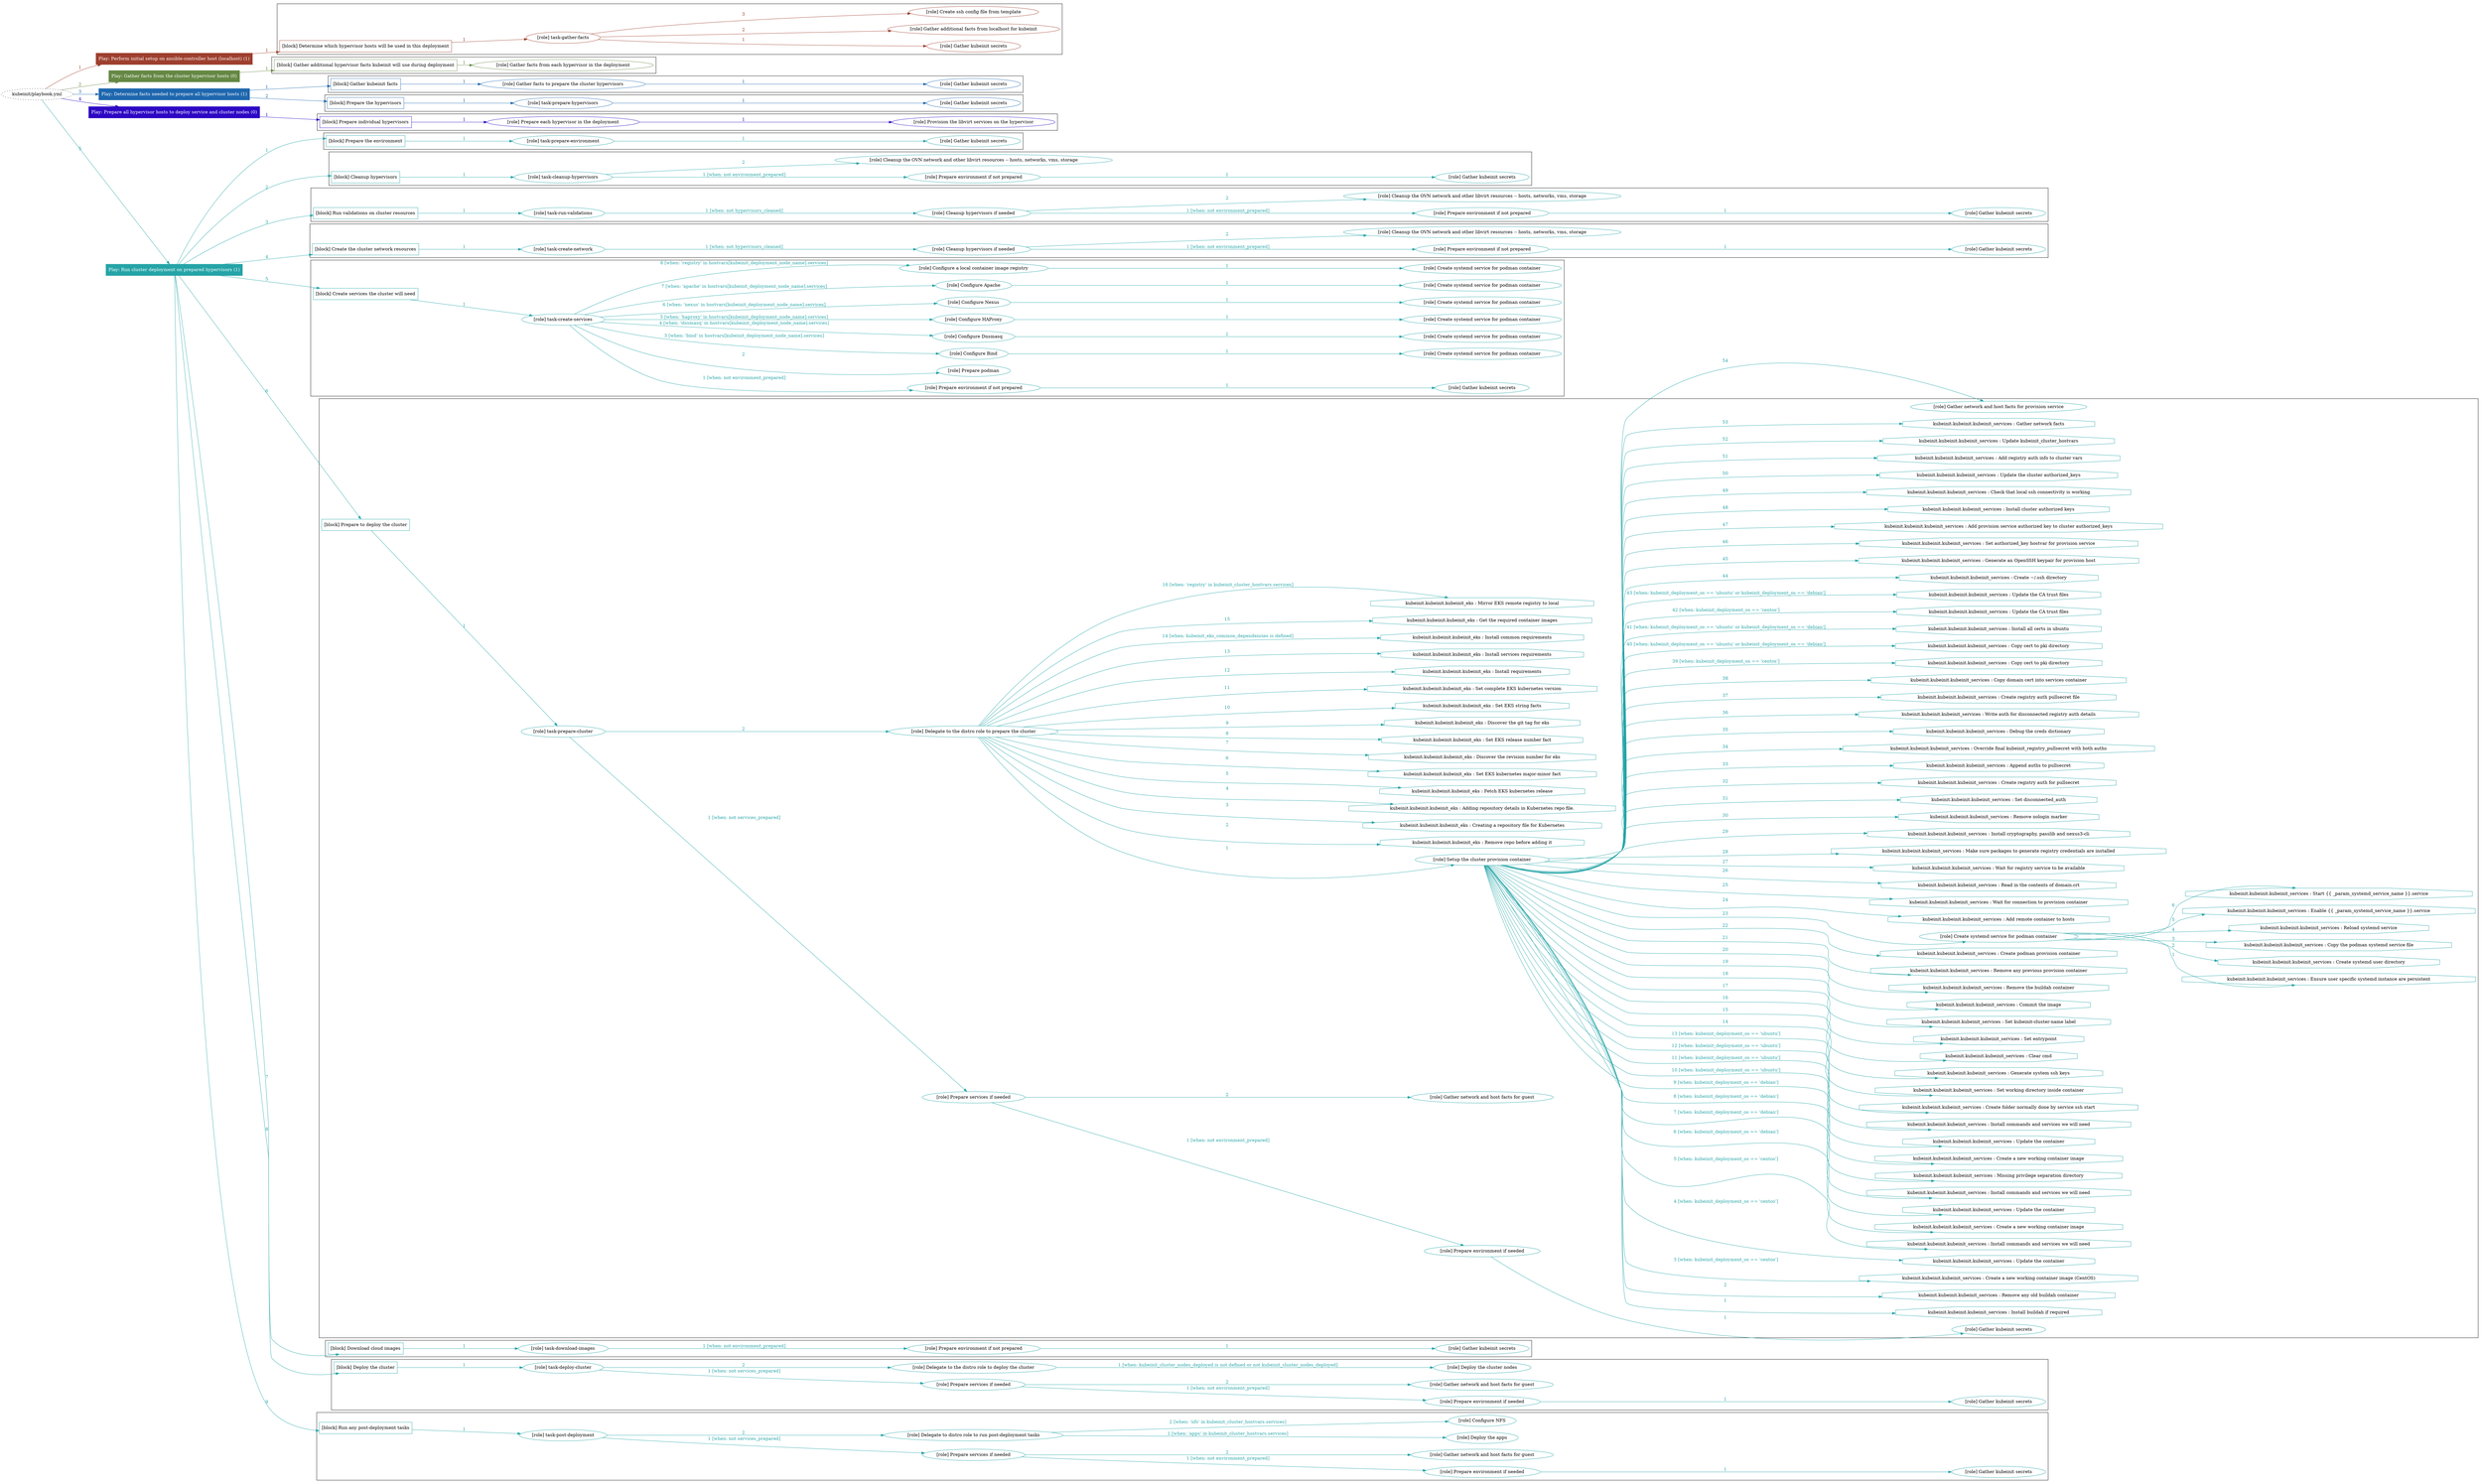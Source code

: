 digraph {
	graph [concentrate=true ordering=in rankdir=LR ratio=fill]
	edge [esep=5 sep=10]
	"kubeinit/playbook.yml" [URL="/home/runner/work/kubeinit/kubeinit/kubeinit/playbook.yml" id=playbook_48b00845 style=dotted]
	"kubeinit/playbook.yml" -> play_aa9bae7c [label="1 " color="#9e3f2e" fontcolor="#9e3f2e" id=edge_6934d23f labeltooltip="1 " tooltip="1 "]
	subgraph "Play: Perform initial setup on ansible-controller host (localhost) (1)" {
		play_aa9bae7c [label="Play: Perform initial setup on ansible-controller host (localhost) (1)" URL="/home/runner/work/kubeinit/kubeinit/kubeinit/playbook.yml" color="#9e3f2e" fontcolor="#ffffff" id=play_aa9bae7c shape=box style=filled tooltip=localhost]
		play_aa9bae7c -> block_2a6de97e [label=1 color="#9e3f2e" fontcolor="#9e3f2e" id=edge_49f73e9c labeltooltip=1 tooltip=1]
		subgraph cluster_block_2a6de97e {
			block_2a6de97e [label="[block] Determine which hypervisor hosts will be used in this deployment" URL="/home/runner/work/kubeinit/kubeinit/kubeinit/playbook.yml" color="#9e3f2e" id=block_2a6de97e labeltooltip="Determine which hypervisor hosts will be used in this deployment" shape=box tooltip="Determine which hypervisor hosts will be used in this deployment"]
			block_2a6de97e -> role_580fe29e [label="1 " color="#9e3f2e" fontcolor="#9e3f2e" id=edge_cb387edb labeltooltip="1 " tooltip="1 "]
			subgraph "task-gather-facts" {
				role_580fe29e [label="[role] task-gather-facts" URL="/home/runner/work/kubeinit/kubeinit/kubeinit/playbook.yml" color="#9e3f2e" id=role_580fe29e tooltip="task-gather-facts"]
				role_580fe29e -> role_624553d1 [label="1 " color="#9e3f2e" fontcolor="#9e3f2e" id=edge_dd86cff9 labeltooltip="1 " tooltip="1 "]
				subgraph "Gather kubeinit secrets" {
					role_624553d1 [label="[role] Gather kubeinit secrets" URL="/home/runner/.ansible/collections/ansible_collections/kubeinit/kubeinit/roles/kubeinit_prepare/tasks/build_hypervisors_group.yml" color="#9e3f2e" id=role_624553d1 tooltip="Gather kubeinit secrets"]
				}
				role_580fe29e -> role_8201ff8b [label="2 " color="#9e3f2e" fontcolor="#9e3f2e" id=edge_34c0c4a7 labeltooltip="2 " tooltip="2 "]
				subgraph "Gather additional facts from localhost for kubeinit" {
					role_8201ff8b [label="[role] Gather additional facts from localhost for kubeinit" URL="/home/runner/.ansible/collections/ansible_collections/kubeinit/kubeinit/roles/kubeinit_prepare/tasks/build_hypervisors_group.yml" color="#9e3f2e" id=role_8201ff8b tooltip="Gather additional facts from localhost for kubeinit"]
				}
				role_580fe29e -> role_bfb37707 [label="3 " color="#9e3f2e" fontcolor="#9e3f2e" id=edge_f0ea4e42 labeltooltip="3 " tooltip="3 "]
				subgraph "Create ssh config file from template" {
					role_bfb37707 [label="[role] Create ssh config file from template" URL="/home/runner/.ansible/collections/ansible_collections/kubeinit/kubeinit/roles/kubeinit_prepare/tasks/build_hypervisors_group.yml" color="#9e3f2e" id=role_bfb37707 tooltip="Create ssh config file from template"]
				}
			}
		}
	}
	"kubeinit/playbook.yml" -> play_69f3746f [label="2 " color="#658844" fontcolor="#658844" id=edge_d8bc4ab5 labeltooltip="2 " tooltip="2 "]
	subgraph "Play: Gather facts from the cluster hypervisor hosts (0)" {
		play_69f3746f [label="Play: Gather facts from the cluster hypervisor hosts (0)" URL="/home/runner/work/kubeinit/kubeinit/kubeinit/playbook.yml" color="#658844" fontcolor="#ffffff" id=play_69f3746f shape=box style=filled tooltip="Play: Gather facts from the cluster hypervisor hosts (0)"]
		play_69f3746f -> block_33f920ae [label=1 color="#658844" fontcolor="#658844" id=edge_247fb843 labeltooltip=1 tooltip=1]
		subgraph cluster_block_33f920ae {
			block_33f920ae [label="[block] Gather additional hypervisor facts kubeinit will use during deployment" URL="/home/runner/work/kubeinit/kubeinit/kubeinit/playbook.yml" color="#658844" id=block_33f920ae labeltooltip="Gather additional hypervisor facts kubeinit will use during deployment" shape=box tooltip="Gather additional hypervisor facts kubeinit will use during deployment"]
			block_33f920ae -> role_29b90390 [label="1 " color="#658844" fontcolor="#658844" id=edge_ac2ff243 labeltooltip="1 " tooltip="1 "]
			subgraph "Gather facts from each hypervisor in the deployment" {
				role_29b90390 [label="[role] Gather facts from each hypervisor in the deployment" URL="/home/runner/work/kubeinit/kubeinit/kubeinit/playbook.yml" color="#658844" id=role_29b90390 tooltip="Gather facts from each hypervisor in the deployment"]
			}
		}
	}
	"kubeinit/playbook.yml" -> play_4e42cea3 [label="3 " color="#1e67ae" fontcolor="#1e67ae" id=edge_e1de0d85 labeltooltip="3 " tooltip="3 "]
	subgraph "Play: Determine facts needed to prepare all hypervisor hosts (1)" {
		play_4e42cea3 [label="Play: Determine facts needed to prepare all hypervisor hosts (1)" URL="/home/runner/work/kubeinit/kubeinit/kubeinit/playbook.yml" color="#1e67ae" fontcolor="#ffffff" id=play_4e42cea3 shape=box style=filled tooltip=localhost]
		play_4e42cea3 -> block_dde87d77 [label=1 color="#1e67ae" fontcolor="#1e67ae" id=edge_e45d4802 labeltooltip=1 tooltip=1]
		subgraph cluster_block_dde87d77 {
			block_dde87d77 [label="[block] Gather kubeinit facts" URL="/home/runner/work/kubeinit/kubeinit/kubeinit/playbook.yml" color="#1e67ae" id=block_dde87d77 labeltooltip="Gather kubeinit facts" shape=box tooltip="Gather kubeinit facts"]
			block_dde87d77 -> role_1a991f51 [label="1 " color="#1e67ae" fontcolor="#1e67ae" id=edge_e5f56a32 labeltooltip="1 " tooltip="1 "]
			subgraph "Gather facts to prepare the cluster hypervisors" {
				role_1a991f51 [label="[role] Gather facts to prepare the cluster hypervisors" URL="/home/runner/work/kubeinit/kubeinit/kubeinit/playbook.yml" color="#1e67ae" id=role_1a991f51 tooltip="Gather facts to prepare the cluster hypervisors"]
				role_1a991f51 -> role_e69673f4 [label="1 " color="#1e67ae" fontcolor="#1e67ae" id=edge_244a0026 labeltooltip="1 " tooltip="1 "]
				subgraph "Gather kubeinit secrets" {
					role_e69673f4 [label="[role] Gather kubeinit secrets" URL="/home/runner/.ansible/collections/ansible_collections/kubeinit/kubeinit/roles/kubeinit_prepare/tasks/gather_kubeinit_facts.yml" color="#1e67ae" id=role_e69673f4 tooltip="Gather kubeinit secrets"]
				}
			}
		}
		play_4e42cea3 -> block_83d2528c [label=2 color="#1e67ae" fontcolor="#1e67ae" id=edge_5cc72d69 labeltooltip=2 tooltip=2]
		subgraph cluster_block_83d2528c {
			block_83d2528c [label="[block] Prepare the hypervisors" URL="/home/runner/work/kubeinit/kubeinit/kubeinit/playbook.yml" color="#1e67ae" id=block_83d2528c labeltooltip="Prepare the hypervisors" shape=box tooltip="Prepare the hypervisors"]
			block_83d2528c -> role_aeaaa21f [label="1 " color="#1e67ae" fontcolor="#1e67ae" id=edge_fcb479d4 labeltooltip="1 " tooltip="1 "]
			subgraph "task-prepare-hypervisors" {
				role_aeaaa21f [label="[role] task-prepare-hypervisors" URL="/home/runner/work/kubeinit/kubeinit/kubeinit/playbook.yml" color="#1e67ae" id=role_aeaaa21f tooltip="task-prepare-hypervisors"]
				role_aeaaa21f -> role_f6015e08 [label="1 " color="#1e67ae" fontcolor="#1e67ae" id=edge_2aff60f4 labeltooltip="1 " tooltip="1 "]
				subgraph "Gather kubeinit secrets" {
					role_f6015e08 [label="[role] Gather kubeinit secrets" URL="/home/runner/.ansible/collections/ansible_collections/kubeinit/kubeinit/roles/kubeinit_prepare/tasks/gather_kubeinit_facts.yml" color="#1e67ae" id=role_f6015e08 tooltip="Gather kubeinit secrets"]
				}
			}
		}
	}
	"kubeinit/playbook.yml" -> play_e3ecbacc [label="4 " color="#2e08c4" fontcolor="#2e08c4" id=edge_69a3d75e labeltooltip="4 " tooltip="4 "]
	subgraph "Play: Prepare all hypervisor hosts to deploy service and cluster nodes (0)" {
		play_e3ecbacc [label="Play: Prepare all hypervisor hosts to deploy service and cluster nodes (0)" URL="/home/runner/work/kubeinit/kubeinit/kubeinit/playbook.yml" color="#2e08c4" fontcolor="#ffffff" id=play_e3ecbacc shape=box style=filled tooltip="Play: Prepare all hypervisor hosts to deploy service and cluster nodes (0)"]
		play_e3ecbacc -> block_15f11e6f [label=1 color="#2e08c4" fontcolor="#2e08c4" id=edge_dbd9ba72 labeltooltip=1 tooltip=1]
		subgraph cluster_block_15f11e6f {
			block_15f11e6f [label="[block] Prepare individual hypervisors" URL="/home/runner/work/kubeinit/kubeinit/kubeinit/playbook.yml" color="#2e08c4" id=block_15f11e6f labeltooltip="Prepare individual hypervisors" shape=box tooltip="Prepare individual hypervisors"]
			block_15f11e6f -> role_f0957df8 [label="1 " color="#2e08c4" fontcolor="#2e08c4" id=edge_655bd544 labeltooltip="1 " tooltip="1 "]
			subgraph "Prepare each hypervisor in the deployment" {
				role_f0957df8 [label="[role] Prepare each hypervisor in the deployment" URL="/home/runner/work/kubeinit/kubeinit/kubeinit/playbook.yml" color="#2e08c4" id=role_f0957df8 tooltip="Prepare each hypervisor in the deployment"]
				role_f0957df8 -> role_84071e0c [label="1 " color="#2e08c4" fontcolor="#2e08c4" id=edge_dce81ddd labeltooltip="1 " tooltip="1 "]
				subgraph "Provision the libvirt services on the hypervisor" {
					role_84071e0c [label="[role] Provision the libvirt services on the hypervisor" URL="/home/runner/.ansible/collections/ansible_collections/kubeinit/kubeinit/roles/kubeinit_prepare/tasks/prepare_hypervisor.yml" color="#2e08c4" id=role_84071e0c tooltip="Provision the libvirt services on the hypervisor"]
				}
			}
		}
	}
	"kubeinit/playbook.yml" -> play_318bc102 [label="5 " color="#25a4a7" fontcolor="#25a4a7" id=edge_e7563770 labeltooltip="5 " tooltip="5 "]
	subgraph "Play: Run cluster deployment on prepared hypervisors (1)" {
		play_318bc102 [label="Play: Run cluster deployment on prepared hypervisors (1)" URL="/home/runner/work/kubeinit/kubeinit/kubeinit/playbook.yml" color="#25a4a7" fontcolor="#ffffff" id=play_318bc102 shape=box style=filled tooltip=localhost]
		play_318bc102 -> block_5c70390b [label=1 color="#25a4a7" fontcolor="#25a4a7" id=edge_20bd99af labeltooltip=1 tooltip=1]
		subgraph cluster_block_5c70390b {
			block_5c70390b [label="[block] Prepare the environment" URL="/home/runner/work/kubeinit/kubeinit/kubeinit/playbook.yml" color="#25a4a7" id=block_5c70390b labeltooltip="Prepare the environment" shape=box tooltip="Prepare the environment"]
			block_5c70390b -> role_62d60d83 [label="1 " color="#25a4a7" fontcolor="#25a4a7" id=edge_85bda2dc labeltooltip="1 " tooltip="1 "]
			subgraph "task-prepare-environment" {
				role_62d60d83 [label="[role] task-prepare-environment" URL="/home/runner/work/kubeinit/kubeinit/kubeinit/playbook.yml" color="#25a4a7" id=role_62d60d83 tooltip="task-prepare-environment"]
				role_62d60d83 -> role_04e67e74 [label="1 " color="#25a4a7" fontcolor="#25a4a7" id=edge_47bcf622 labeltooltip="1 " tooltip="1 "]
				subgraph "Gather kubeinit secrets" {
					role_04e67e74 [label="[role] Gather kubeinit secrets" URL="/home/runner/.ansible/collections/ansible_collections/kubeinit/kubeinit/roles/kubeinit_prepare/tasks/gather_kubeinit_facts.yml" color="#25a4a7" id=role_04e67e74 tooltip="Gather kubeinit secrets"]
				}
			}
		}
		play_318bc102 -> block_987a0f5b [label=2 color="#25a4a7" fontcolor="#25a4a7" id=edge_2e2f07a2 labeltooltip=2 tooltip=2]
		subgraph cluster_block_987a0f5b {
			block_987a0f5b [label="[block] Cleanup hypervisors" URL="/home/runner/work/kubeinit/kubeinit/kubeinit/playbook.yml" color="#25a4a7" id=block_987a0f5b labeltooltip="Cleanup hypervisors" shape=box tooltip="Cleanup hypervisors"]
			block_987a0f5b -> role_70f6d011 [label="1 " color="#25a4a7" fontcolor="#25a4a7" id=edge_cdb81d6e labeltooltip="1 " tooltip="1 "]
			subgraph "task-cleanup-hypervisors" {
				role_70f6d011 [label="[role] task-cleanup-hypervisors" URL="/home/runner/work/kubeinit/kubeinit/kubeinit/playbook.yml" color="#25a4a7" id=role_70f6d011 tooltip="task-cleanup-hypervisors"]
				role_70f6d011 -> role_6d5d4763 [label="1 [when: not environment_prepared]" color="#25a4a7" fontcolor="#25a4a7" id=edge_c3de31a3 labeltooltip="1 [when: not environment_prepared]" tooltip="1 [when: not environment_prepared]"]
				subgraph "Prepare environment if not prepared" {
					role_6d5d4763 [label="[role] Prepare environment if not prepared" URL="/home/runner/.ansible/collections/ansible_collections/kubeinit/kubeinit/roles/kubeinit_prepare/tasks/cleanup_hypervisors.yml" color="#25a4a7" id=role_6d5d4763 tooltip="Prepare environment if not prepared"]
					role_6d5d4763 -> role_548b935f [label="1 " color="#25a4a7" fontcolor="#25a4a7" id=edge_7e848a60 labeltooltip="1 " tooltip="1 "]
					subgraph "Gather kubeinit secrets" {
						role_548b935f [label="[role] Gather kubeinit secrets" URL="/home/runner/.ansible/collections/ansible_collections/kubeinit/kubeinit/roles/kubeinit_prepare/tasks/gather_kubeinit_facts.yml" color="#25a4a7" id=role_548b935f tooltip="Gather kubeinit secrets"]
					}
				}
				role_70f6d011 -> role_236ae28c [label="2 " color="#25a4a7" fontcolor="#25a4a7" id=edge_7989d818 labeltooltip="2 " tooltip="2 "]
				subgraph "Cleanup the OVN network and other libvirt resources -- hosts, networks, vms, storage" {
					role_236ae28c [label="[role] Cleanup the OVN network and other libvirt resources -- hosts, networks, vms, storage" URL="/home/runner/.ansible/collections/ansible_collections/kubeinit/kubeinit/roles/kubeinit_prepare/tasks/cleanup_hypervisors.yml" color="#25a4a7" id=role_236ae28c tooltip="Cleanup the OVN network and other libvirt resources -- hosts, networks, vms, storage"]
				}
			}
		}
		play_318bc102 -> block_24df8023 [label=3 color="#25a4a7" fontcolor="#25a4a7" id=edge_1e3b6f71 labeltooltip=3 tooltip=3]
		subgraph cluster_block_24df8023 {
			block_24df8023 [label="[block] Run validations on cluster resources" URL="/home/runner/work/kubeinit/kubeinit/kubeinit/playbook.yml" color="#25a4a7" id=block_24df8023 labeltooltip="Run validations on cluster resources" shape=box tooltip="Run validations on cluster resources"]
			block_24df8023 -> role_5648e072 [label="1 " color="#25a4a7" fontcolor="#25a4a7" id=edge_cb139832 labeltooltip="1 " tooltip="1 "]
			subgraph "task-run-validations" {
				role_5648e072 [label="[role] task-run-validations" URL="/home/runner/work/kubeinit/kubeinit/kubeinit/playbook.yml" color="#25a4a7" id=role_5648e072 tooltip="task-run-validations"]
				role_5648e072 -> role_89998d6b [label="1 [when: not hypervisors_cleaned]" color="#25a4a7" fontcolor="#25a4a7" id=edge_f86e1222 labeltooltip="1 [when: not hypervisors_cleaned]" tooltip="1 [when: not hypervisors_cleaned]"]
				subgraph "Cleanup hypervisors if needed" {
					role_89998d6b [label="[role] Cleanup hypervisors if needed" URL="/home/runner/.ansible/collections/ansible_collections/kubeinit/kubeinit/roles/kubeinit_validations/tasks/main.yml" color="#25a4a7" id=role_89998d6b tooltip="Cleanup hypervisors if needed"]
					role_89998d6b -> role_5a9f0d1d [label="1 [when: not environment_prepared]" color="#25a4a7" fontcolor="#25a4a7" id=edge_5e4587cd labeltooltip="1 [when: not environment_prepared]" tooltip="1 [when: not environment_prepared]"]
					subgraph "Prepare environment if not prepared" {
						role_5a9f0d1d [label="[role] Prepare environment if not prepared" URL="/home/runner/.ansible/collections/ansible_collections/kubeinit/kubeinit/roles/kubeinit_prepare/tasks/cleanup_hypervisors.yml" color="#25a4a7" id=role_5a9f0d1d tooltip="Prepare environment if not prepared"]
						role_5a9f0d1d -> role_0033c973 [label="1 " color="#25a4a7" fontcolor="#25a4a7" id=edge_8f479173 labeltooltip="1 " tooltip="1 "]
						subgraph "Gather kubeinit secrets" {
							role_0033c973 [label="[role] Gather kubeinit secrets" URL="/home/runner/.ansible/collections/ansible_collections/kubeinit/kubeinit/roles/kubeinit_prepare/tasks/gather_kubeinit_facts.yml" color="#25a4a7" id=role_0033c973 tooltip="Gather kubeinit secrets"]
						}
					}
					role_89998d6b -> role_440b19aa [label="2 " color="#25a4a7" fontcolor="#25a4a7" id=edge_016a33ed labeltooltip="2 " tooltip="2 "]
					subgraph "Cleanup the OVN network and other libvirt resources -- hosts, networks, vms, storage" {
						role_440b19aa [label="[role] Cleanup the OVN network and other libvirt resources -- hosts, networks, vms, storage" URL="/home/runner/.ansible/collections/ansible_collections/kubeinit/kubeinit/roles/kubeinit_prepare/tasks/cleanup_hypervisors.yml" color="#25a4a7" id=role_440b19aa tooltip="Cleanup the OVN network and other libvirt resources -- hosts, networks, vms, storage"]
					}
				}
			}
		}
		play_318bc102 -> block_475f140f [label=4 color="#25a4a7" fontcolor="#25a4a7" id=edge_64930f65 labeltooltip=4 tooltip=4]
		subgraph cluster_block_475f140f {
			block_475f140f [label="[block] Create the cluster network resources" URL="/home/runner/work/kubeinit/kubeinit/kubeinit/playbook.yml" color="#25a4a7" id=block_475f140f labeltooltip="Create the cluster network resources" shape=box tooltip="Create the cluster network resources"]
			block_475f140f -> role_a82b1b53 [label="1 " color="#25a4a7" fontcolor="#25a4a7" id=edge_7bd8daf2 labeltooltip="1 " tooltip="1 "]
			subgraph "task-create-network" {
				role_a82b1b53 [label="[role] task-create-network" URL="/home/runner/work/kubeinit/kubeinit/kubeinit/playbook.yml" color="#25a4a7" id=role_a82b1b53 tooltip="task-create-network"]
				role_a82b1b53 -> role_f5687eed [label="1 [when: not hypervisors_cleaned]" color="#25a4a7" fontcolor="#25a4a7" id=edge_0e519c95 labeltooltip="1 [when: not hypervisors_cleaned]" tooltip="1 [when: not hypervisors_cleaned]"]
				subgraph "Cleanup hypervisors if needed" {
					role_f5687eed [label="[role] Cleanup hypervisors if needed" URL="/home/runner/.ansible/collections/ansible_collections/kubeinit/kubeinit/roles/kubeinit_libvirt/tasks/create_network.yml" color="#25a4a7" id=role_f5687eed tooltip="Cleanup hypervisors if needed"]
					role_f5687eed -> role_fe8475e7 [label="1 [when: not environment_prepared]" color="#25a4a7" fontcolor="#25a4a7" id=edge_a89cd262 labeltooltip="1 [when: not environment_prepared]" tooltip="1 [when: not environment_prepared]"]
					subgraph "Prepare environment if not prepared" {
						role_fe8475e7 [label="[role] Prepare environment if not prepared" URL="/home/runner/.ansible/collections/ansible_collections/kubeinit/kubeinit/roles/kubeinit_prepare/tasks/cleanup_hypervisors.yml" color="#25a4a7" id=role_fe8475e7 tooltip="Prepare environment if not prepared"]
						role_fe8475e7 -> role_bbf5db29 [label="1 " color="#25a4a7" fontcolor="#25a4a7" id=edge_e134f01c labeltooltip="1 " tooltip="1 "]
						subgraph "Gather kubeinit secrets" {
							role_bbf5db29 [label="[role] Gather kubeinit secrets" URL="/home/runner/.ansible/collections/ansible_collections/kubeinit/kubeinit/roles/kubeinit_prepare/tasks/gather_kubeinit_facts.yml" color="#25a4a7" id=role_bbf5db29 tooltip="Gather kubeinit secrets"]
						}
					}
					role_f5687eed -> role_f4730c97 [label="2 " color="#25a4a7" fontcolor="#25a4a7" id=edge_eb42fa5b labeltooltip="2 " tooltip="2 "]
					subgraph "Cleanup the OVN network and other libvirt resources -- hosts, networks, vms, storage" {
						role_f4730c97 [label="[role] Cleanup the OVN network and other libvirt resources -- hosts, networks, vms, storage" URL="/home/runner/.ansible/collections/ansible_collections/kubeinit/kubeinit/roles/kubeinit_prepare/tasks/cleanup_hypervisors.yml" color="#25a4a7" id=role_f4730c97 tooltip="Cleanup the OVN network and other libvirt resources -- hosts, networks, vms, storage"]
					}
				}
			}
		}
		play_318bc102 -> block_8c22ef7b [label=5 color="#25a4a7" fontcolor="#25a4a7" id=edge_30a1026e labeltooltip=5 tooltip=5]
		subgraph cluster_block_8c22ef7b {
			block_8c22ef7b [label="[block] Create services the cluster will need" URL="/home/runner/work/kubeinit/kubeinit/kubeinit/playbook.yml" color="#25a4a7" id=block_8c22ef7b labeltooltip="Create services the cluster will need" shape=box tooltip="Create services the cluster will need"]
			block_8c22ef7b -> role_25a4b029 [label="1 " color="#25a4a7" fontcolor="#25a4a7" id=edge_ac640bd8 labeltooltip="1 " tooltip="1 "]
			subgraph "task-create-services" {
				role_25a4b029 [label="[role] task-create-services" URL="/home/runner/work/kubeinit/kubeinit/kubeinit/playbook.yml" color="#25a4a7" id=role_25a4b029 tooltip="task-create-services"]
				role_25a4b029 -> role_9d659e91 [label="1 [when: not environment_prepared]" color="#25a4a7" fontcolor="#25a4a7" id=edge_50199878 labeltooltip="1 [when: not environment_prepared]" tooltip="1 [when: not environment_prepared]"]
				subgraph "Prepare environment if not prepared" {
					role_9d659e91 [label="[role] Prepare environment if not prepared" URL="/home/runner/.ansible/collections/ansible_collections/kubeinit/kubeinit/roles/kubeinit_services/tasks/main.yml" color="#25a4a7" id=role_9d659e91 tooltip="Prepare environment if not prepared"]
					role_9d659e91 -> role_5de5d489 [label="1 " color="#25a4a7" fontcolor="#25a4a7" id=edge_d133113c labeltooltip="1 " tooltip="1 "]
					subgraph "Gather kubeinit secrets" {
						role_5de5d489 [label="[role] Gather kubeinit secrets" URL="/home/runner/.ansible/collections/ansible_collections/kubeinit/kubeinit/roles/kubeinit_prepare/tasks/gather_kubeinit_facts.yml" color="#25a4a7" id=role_5de5d489 tooltip="Gather kubeinit secrets"]
					}
				}
				role_25a4b029 -> role_987d9e3a [label="2 " color="#25a4a7" fontcolor="#25a4a7" id=edge_dee5b6ba labeltooltip="2 " tooltip="2 "]
				subgraph "Prepare podman" {
					role_987d9e3a [label="[role] Prepare podman" URL="/home/runner/.ansible/collections/ansible_collections/kubeinit/kubeinit/roles/kubeinit_services/tasks/00_create_service_pod.yml" color="#25a4a7" id=role_987d9e3a tooltip="Prepare podman"]
				}
				role_25a4b029 -> role_cf075768 [label="3 [when: 'bind' in hostvars[kubeinit_deployment_node_name].services]" color="#25a4a7" fontcolor="#25a4a7" id=edge_c4ead858 labeltooltip="3 [when: 'bind' in hostvars[kubeinit_deployment_node_name].services]" tooltip="3 [when: 'bind' in hostvars[kubeinit_deployment_node_name].services]"]
				subgraph "Configure Bind" {
					role_cf075768 [label="[role] Configure Bind" URL="/home/runner/.ansible/collections/ansible_collections/kubeinit/kubeinit/roles/kubeinit_services/tasks/start_services_containers.yml" color="#25a4a7" id=role_cf075768 tooltip="Configure Bind"]
					role_cf075768 -> role_2bfba84c [label="1 " color="#25a4a7" fontcolor="#25a4a7" id=edge_d6a33664 labeltooltip="1 " tooltip="1 "]
					subgraph "Create systemd service for podman container" {
						role_2bfba84c [label="[role] Create systemd service for podman container" URL="/home/runner/.ansible/collections/ansible_collections/kubeinit/kubeinit/roles/kubeinit_bind/tasks/main.yml" color="#25a4a7" id=role_2bfba84c tooltip="Create systemd service for podman container"]
					}
				}
				role_25a4b029 -> role_dd48f42f [label="4 [when: 'dnsmasq' in hostvars[kubeinit_deployment_node_name].services]" color="#25a4a7" fontcolor="#25a4a7" id=edge_758cc383 labeltooltip="4 [when: 'dnsmasq' in hostvars[kubeinit_deployment_node_name].services]" tooltip="4 [when: 'dnsmasq' in hostvars[kubeinit_deployment_node_name].services]"]
				subgraph "Configure Dnsmasq" {
					role_dd48f42f [label="[role] Configure Dnsmasq" URL="/home/runner/.ansible/collections/ansible_collections/kubeinit/kubeinit/roles/kubeinit_services/tasks/start_services_containers.yml" color="#25a4a7" id=role_dd48f42f tooltip="Configure Dnsmasq"]
					role_dd48f42f -> role_c79801f9 [label="1 " color="#25a4a7" fontcolor="#25a4a7" id=edge_9e9bb8a8 labeltooltip="1 " tooltip="1 "]
					subgraph "Create systemd service for podman container" {
						role_c79801f9 [label="[role] Create systemd service for podman container" URL="/home/runner/.ansible/collections/ansible_collections/kubeinit/kubeinit/roles/kubeinit_dnsmasq/tasks/main.yml" color="#25a4a7" id=role_c79801f9 tooltip="Create systemd service for podman container"]
					}
				}
				role_25a4b029 -> role_65c2936c [label="5 [when: 'haproxy' in hostvars[kubeinit_deployment_node_name].services]" color="#25a4a7" fontcolor="#25a4a7" id=edge_fc7d9734 labeltooltip="5 [when: 'haproxy' in hostvars[kubeinit_deployment_node_name].services]" tooltip="5 [when: 'haproxy' in hostvars[kubeinit_deployment_node_name].services]"]
				subgraph "Configure HAProxy" {
					role_65c2936c [label="[role] Configure HAProxy" URL="/home/runner/.ansible/collections/ansible_collections/kubeinit/kubeinit/roles/kubeinit_services/tasks/start_services_containers.yml" color="#25a4a7" id=role_65c2936c tooltip="Configure HAProxy"]
					role_65c2936c -> role_3a13a5c0 [label="1 " color="#25a4a7" fontcolor="#25a4a7" id=edge_b0d65ccc labeltooltip="1 " tooltip="1 "]
					subgraph "Create systemd service for podman container" {
						role_3a13a5c0 [label="[role] Create systemd service for podman container" URL="/home/runner/.ansible/collections/ansible_collections/kubeinit/kubeinit/roles/kubeinit_haproxy/tasks/main.yml" color="#25a4a7" id=role_3a13a5c0 tooltip="Create systemd service for podman container"]
					}
				}
				role_25a4b029 -> role_594e916f [label="6 [when: 'nexus' in hostvars[kubeinit_deployment_node_name].services]" color="#25a4a7" fontcolor="#25a4a7" id=edge_ac8804c5 labeltooltip="6 [when: 'nexus' in hostvars[kubeinit_deployment_node_name].services]" tooltip="6 [when: 'nexus' in hostvars[kubeinit_deployment_node_name].services]"]
				subgraph "Configure Nexus" {
					role_594e916f [label="[role] Configure Nexus" URL="/home/runner/.ansible/collections/ansible_collections/kubeinit/kubeinit/roles/kubeinit_services/tasks/start_services_containers.yml" color="#25a4a7" id=role_594e916f tooltip="Configure Nexus"]
					role_594e916f -> role_a068e4fa [label="1 " color="#25a4a7" fontcolor="#25a4a7" id=edge_7563a042 labeltooltip="1 " tooltip="1 "]
					subgraph "Create systemd service for podman container" {
						role_a068e4fa [label="[role] Create systemd service for podman container" URL="/home/runner/.ansible/collections/ansible_collections/kubeinit/kubeinit/roles/kubeinit_nexus/tasks/main.yml" color="#25a4a7" id=role_a068e4fa tooltip="Create systemd service for podman container"]
					}
				}
				role_25a4b029 -> role_e65b1c97 [label="7 [when: 'apache' in hostvars[kubeinit_deployment_node_name].services]" color="#25a4a7" fontcolor="#25a4a7" id=edge_04af23b3 labeltooltip="7 [when: 'apache' in hostvars[kubeinit_deployment_node_name].services]" tooltip="7 [when: 'apache' in hostvars[kubeinit_deployment_node_name].services]"]
				subgraph "Configure Apache" {
					role_e65b1c97 [label="[role] Configure Apache" URL="/home/runner/.ansible/collections/ansible_collections/kubeinit/kubeinit/roles/kubeinit_services/tasks/start_services_containers.yml" color="#25a4a7" id=role_e65b1c97 tooltip="Configure Apache"]
					role_e65b1c97 -> role_c305ab8b [label="1 " color="#25a4a7" fontcolor="#25a4a7" id=edge_4672f88f labeltooltip="1 " tooltip="1 "]
					subgraph "Create systemd service for podman container" {
						role_c305ab8b [label="[role] Create systemd service for podman container" URL="/home/runner/.ansible/collections/ansible_collections/kubeinit/kubeinit/roles/kubeinit_apache/tasks/main.yml" color="#25a4a7" id=role_c305ab8b tooltip="Create systemd service for podman container"]
					}
				}
				role_25a4b029 -> role_ca279395 [label="8 [when: 'registry' in hostvars[kubeinit_deployment_node_name].services]" color="#25a4a7" fontcolor="#25a4a7" id=edge_b4c705dc labeltooltip="8 [when: 'registry' in hostvars[kubeinit_deployment_node_name].services]" tooltip="8 [when: 'registry' in hostvars[kubeinit_deployment_node_name].services]"]
				subgraph "Configure a local container image registry" {
					role_ca279395 [label="[role] Configure a local container image registry" URL="/home/runner/.ansible/collections/ansible_collections/kubeinit/kubeinit/roles/kubeinit_services/tasks/start_services_containers.yml" color="#25a4a7" id=role_ca279395 tooltip="Configure a local container image registry"]
					role_ca279395 -> role_28a535ff [label="1 " color="#25a4a7" fontcolor="#25a4a7" id=edge_ca71e00a labeltooltip="1 " tooltip="1 "]
					subgraph "Create systemd service for podman container" {
						role_28a535ff [label="[role] Create systemd service for podman container" URL="/home/runner/.ansible/collections/ansible_collections/kubeinit/kubeinit/roles/kubeinit_registry/tasks/main.yml" color="#25a4a7" id=role_28a535ff tooltip="Create systemd service for podman container"]
					}
				}
			}
		}
		play_318bc102 -> block_31681072 [label=6 color="#25a4a7" fontcolor="#25a4a7" id=edge_710a200d labeltooltip=6 tooltip=6]
		subgraph cluster_block_31681072 {
			block_31681072 [label="[block] Prepare to deploy the cluster" URL="/home/runner/work/kubeinit/kubeinit/kubeinit/playbook.yml" color="#25a4a7" id=block_31681072 labeltooltip="Prepare to deploy the cluster" shape=box tooltip="Prepare to deploy the cluster"]
			block_31681072 -> role_103ed102 [label="1 " color="#25a4a7" fontcolor="#25a4a7" id=edge_a79bc04a labeltooltip="1 " tooltip="1 "]
			subgraph "task-prepare-cluster" {
				role_103ed102 [label="[role] task-prepare-cluster" URL="/home/runner/work/kubeinit/kubeinit/kubeinit/playbook.yml" color="#25a4a7" id=role_103ed102 tooltip="task-prepare-cluster"]
				role_103ed102 -> role_f23ff593 [label="1 [when: not services_prepared]" color="#25a4a7" fontcolor="#25a4a7" id=edge_02f272d7 labeltooltip="1 [when: not services_prepared]" tooltip="1 [when: not services_prepared]"]
				subgraph "Prepare services if needed" {
					role_f23ff593 [label="[role] Prepare services if needed" URL="/home/runner/.ansible/collections/ansible_collections/kubeinit/kubeinit/roles/kubeinit_prepare/tasks/prepare_cluster.yml" color="#25a4a7" id=role_f23ff593 tooltip="Prepare services if needed"]
					role_f23ff593 -> role_fa1f5816 [label="1 [when: not environment_prepared]" color="#25a4a7" fontcolor="#25a4a7" id=edge_0e2f1d2c labeltooltip="1 [when: not environment_prepared]" tooltip="1 [when: not environment_prepared]"]
					subgraph "Prepare environment if needed" {
						role_fa1f5816 [label="[role] Prepare environment if needed" URL="/home/runner/.ansible/collections/ansible_collections/kubeinit/kubeinit/roles/kubeinit_services/tasks/prepare_services.yml" color="#25a4a7" id=role_fa1f5816 tooltip="Prepare environment if needed"]
						role_fa1f5816 -> role_af1ed876 [label="1 " color="#25a4a7" fontcolor="#25a4a7" id=edge_22d6cfe9 labeltooltip="1 " tooltip="1 "]
						subgraph "Gather kubeinit secrets" {
							role_af1ed876 [label="[role] Gather kubeinit secrets" URL="/home/runner/.ansible/collections/ansible_collections/kubeinit/kubeinit/roles/kubeinit_prepare/tasks/gather_kubeinit_facts.yml" color="#25a4a7" id=role_af1ed876 tooltip="Gather kubeinit secrets"]
						}
					}
					role_f23ff593 -> role_47faa336 [label="2 " color="#25a4a7" fontcolor="#25a4a7" id=edge_389b372b labeltooltip="2 " tooltip="2 "]
					subgraph "Gather network and host facts for guest" {
						role_47faa336 [label="[role] Gather network and host facts for guest" URL="/home/runner/.ansible/collections/ansible_collections/kubeinit/kubeinit/roles/kubeinit_services/tasks/prepare_services.yml" color="#25a4a7" id=role_47faa336 tooltip="Gather network and host facts for guest"]
					}
				}
				role_103ed102 -> role_f8a929ec [label="2 " color="#25a4a7" fontcolor="#25a4a7" id=edge_8dee92bb labeltooltip="2 " tooltip="2 "]
				subgraph "Delegate to the distro role to prepare the cluster" {
					role_f8a929ec [label="[role] Delegate to the distro role to prepare the cluster" URL="/home/runner/.ansible/collections/ansible_collections/kubeinit/kubeinit/roles/kubeinit_prepare/tasks/prepare_cluster.yml" color="#25a4a7" id=role_f8a929ec tooltip="Delegate to the distro role to prepare the cluster"]
					role_f8a929ec -> role_404d7cb0 [label="1 " color="#25a4a7" fontcolor="#25a4a7" id=edge_080ede9e labeltooltip="1 " tooltip="1 "]
					subgraph "Setup the cluster provision container" {
						role_404d7cb0 [label="[role] Setup the cluster provision container" URL="/home/runner/.ansible/collections/ansible_collections/kubeinit/kubeinit/roles/kubeinit_eks/tasks/prepare_cluster.yml" color="#25a4a7" id=role_404d7cb0 tooltip="Setup the cluster provision container"]
						task_28c7cc0c [label="kubeinit.kubeinit.kubeinit_services : Install buildah if required" URL="/home/runner/.ansible/collections/ansible_collections/kubeinit/kubeinit/roles/kubeinit_services/tasks/create_provision_container.yml" color="#25a4a7" id=task_28c7cc0c shape=octagon tooltip="kubeinit.kubeinit.kubeinit_services : Install buildah if required"]
						role_404d7cb0 -> task_28c7cc0c [label="1 " color="#25a4a7" fontcolor="#25a4a7" id=edge_2c984174 labeltooltip="1 " tooltip="1 "]
						task_c66b1557 [label="kubeinit.kubeinit.kubeinit_services : Remove any old buildah container" URL="/home/runner/.ansible/collections/ansible_collections/kubeinit/kubeinit/roles/kubeinit_services/tasks/create_provision_container.yml" color="#25a4a7" id=task_c66b1557 shape=octagon tooltip="kubeinit.kubeinit.kubeinit_services : Remove any old buildah container"]
						role_404d7cb0 -> task_c66b1557 [label="2 " color="#25a4a7" fontcolor="#25a4a7" id=edge_9df09693 labeltooltip="2 " tooltip="2 "]
						task_c4914951 [label="kubeinit.kubeinit.kubeinit_services : Create a new working container image (CentOS)" URL="/home/runner/.ansible/collections/ansible_collections/kubeinit/kubeinit/roles/kubeinit_services/tasks/create_provision_container.yml" color="#25a4a7" id=task_c4914951 shape=octagon tooltip="kubeinit.kubeinit.kubeinit_services : Create a new working container image (CentOS)"]
						role_404d7cb0 -> task_c4914951 [label="3 [when: kubeinit_deployment_os == 'centos']" color="#25a4a7" fontcolor="#25a4a7" id=edge_7a72d16e labeltooltip="3 [when: kubeinit_deployment_os == 'centos']" tooltip="3 [when: kubeinit_deployment_os == 'centos']"]
						task_55eab250 [label="kubeinit.kubeinit.kubeinit_services : Update the container" URL="/home/runner/.ansible/collections/ansible_collections/kubeinit/kubeinit/roles/kubeinit_services/tasks/create_provision_container.yml" color="#25a4a7" id=task_55eab250 shape=octagon tooltip="kubeinit.kubeinit.kubeinit_services : Update the container"]
						role_404d7cb0 -> task_55eab250 [label="4 [when: kubeinit_deployment_os == 'centos']" color="#25a4a7" fontcolor="#25a4a7" id=edge_9019cfc3 labeltooltip="4 [when: kubeinit_deployment_os == 'centos']" tooltip="4 [when: kubeinit_deployment_os == 'centos']"]
						task_793a8659 [label="kubeinit.kubeinit.kubeinit_services : Install commands and services we will need" URL="/home/runner/.ansible/collections/ansible_collections/kubeinit/kubeinit/roles/kubeinit_services/tasks/create_provision_container.yml" color="#25a4a7" id=task_793a8659 shape=octagon tooltip="kubeinit.kubeinit.kubeinit_services : Install commands and services we will need"]
						role_404d7cb0 -> task_793a8659 [label="5 [when: kubeinit_deployment_os == 'centos']" color="#25a4a7" fontcolor="#25a4a7" id=edge_e0064fe6 labeltooltip="5 [when: kubeinit_deployment_os == 'centos']" tooltip="5 [when: kubeinit_deployment_os == 'centos']"]
						task_6c5d64c7 [label="kubeinit.kubeinit.kubeinit_services : Create a new working container image" URL="/home/runner/.ansible/collections/ansible_collections/kubeinit/kubeinit/roles/kubeinit_services/tasks/create_provision_container.yml" color="#25a4a7" id=task_6c5d64c7 shape=octagon tooltip="kubeinit.kubeinit.kubeinit_services : Create a new working container image"]
						role_404d7cb0 -> task_6c5d64c7 [label="6 [when: kubeinit_deployment_os == 'debian']" color="#25a4a7" fontcolor="#25a4a7" id=edge_4e0d6c9e labeltooltip="6 [when: kubeinit_deployment_os == 'debian']" tooltip="6 [when: kubeinit_deployment_os == 'debian']"]
						task_278b29a9 [label="kubeinit.kubeinit.kubeinit_services : Update the container" URL="/home/runner/.ansible/collections/ansible_collections/kubeinit/kubeinit/roles/kubeinit_services/tasks/create_provision_container.yml" color="#25a4a7" id=task_278b29a9 shape=octagon tooltip="kubeinit.kubeinit.kubeinit_services : Update the container"]
						role_404d7cb0 -> task_278b29a9 [label="7 [when: kubeinit_deployment_os == 'debian']" color="#25a4a7" fontcolor="#25a4a7" id=edge_d4d4419b labeltooltip="7 [when: kubeinit_deployment_os == 'debian']" tooltip="7 [when: kubeinit_deployment_os == 'debian']"]
						task_17c7c93b [label="kubeinit.kubeinit.kubeinit_services : Install commands and services we will need" URL="/home/runner/.ansible/collections/ansible_collections/kubeinit/kubeinit/roles/kubeinit_services/tasks/create_provision_container.yml" color="#25a4a7" id=task_17c7c93b shape=octagon tooltip="kubeinit.kubeinit.kubeinit_services : Install commands and services we will need"]
						role_404d7cb0 -> task_17c7c93b [label="8 [when: kubeinit_deployment_os == 'debian']" color="#25a4a7" fontcolor="#25a4a7" id=edge_7eecb1b7 labeltooltip="8 [when: kubeinit_deployment_os == 'debian']" tooltip="8 [when: kubeinit_deployment_os == 'debian']"]
						task_cacf8842 [label="kubeinit.kubeinit.kubeinit_services : Missing privilege separation directory" URL="/home/runner/.ansible/collections/ansible_collections/kubeinit/kubeinit/roles/kubeinit_services/tasks/create_provision_container.yml" color="#25a4a7" id=task_cacf8842 shape=octagon tooltip="kubeinit.kubeinit.kubeinit_services : Missing privilege separation directory"]
						role_404d7cb0 -> task_cacf8842 [label="9 [when: kubeinit_deployment_os == 'debian']" color="#25a4a7" fontcolor="#25a4a7" id=edge_c6545df0 labeltooltip="9 [when: kubeinit_deployment_os == 'debian']" tooltip="9 [when: kubeinit_deployment_os == 'debian']"]
						task_59a86b87 [label="kubeinit.kubeinit.kubeinit_services : Create a new working container image" URL="/home/runner/.ansible/collections/ansible_collections/kubeinit/kubeinit/roles/kubeinit_services/tasks/create_provision_container.yml" color="#25a4a7" id=task_59a86b87 shape=octagon tooltip="kubeinit.kubeinit.kubeinit_services : Create a new working container image"]
						role_404d7cb0 -> task_59a86b87 [label="10 [when: kubeinit_deployment_os == 'ubuntu']" color="#25a4a7" fontcolor="#25a4a7" id=edge_5bec016b labeltooltip="10 [when: kubeinit_deployment_os == 'ubuntu']" tooltip="10 [when: kubeinit_deployment_os == 'ubuntu']"]
						task_2596b04e [label="kubeinit.kubeinit.kubeinit_services : Update the container" URL="/home/runner/.ansible/collections/ansible_collections/kubeinit/kubeinit/roles/kubeinit_services/tasks/create_provision_container.yml" color="#25a4a7" id=task_2596b04e shape=octagon tooltip="kubeinit.kubeinit.kubeinit_services : Update the container"]
						role_404d7cb0 -> task_2596b04e [label="11 [when: kubeinit_deployment_os == 'ubuntu']" color="#25a4a7" fontcolor="#25a4a7" id=edge_bc34bae7 labeltooltip="11 [when: kubeinit_deployment_os == 'ubuntu']" tooltip="11 [when: kubeinit_deployment_os == 'ubuntu']"]
						task_c7d94bd6 [label="kubeinit.kubeinit.kubeinit_services : Install commands and services we will need" URL="/home/runner/.ansible/collections/ansible_collections/kubeinit/kubeinit/roles/kubeinit_services/tasks/create_provision_container.yml" color="#25a4a7" id=task_c7d94bd6 shape=octagon tooltip="kubeinit.kubeinit.kubeinit_services : Install commands and services we will need"]
						role_404d7cb0 -> task_c7d94bd6 [label="12 [when: kubeinit_deployment_os == 'ubuntu']" color="#25a4a7" fontcolor="#25a4a7" id=edge_01349c4c labeltooltip="12 [when: kubeinit_deployment_os == 'ubuntu']" tooltip="12 [when: kubeinit_deployment_os == 'ubuntu']"]
						task_3260c2c5 [label="kubeinit.kubeinit.kubeinit_services : Create folder normally done by service ssh start" URL="/home/runner/.ansible/collections/ansible_collections/kubeinit/kubeinit/roles/kubeinit_services/tasks/create_provision_container.yml" color="#25a4a7" id=task_3260c2c5 shape=octagon tooltip="kubeinit.kubeinit.kubeinit_services : Create folder normally done by service ssh start"]
						role_404d7cb0 -> task_3260c2c5 [label="13 [when: kubeinit_deployment_os == 'ubuntu']" color="#25a4a7" fontcolor="#25a4a7" id=edge_b3f748a2 labeltooltip="13 [when: kubeinit_deployment_os == 'ubuntu']" tooltip="13 [when: kubeinit_deployment_os == 'ubuntu']"]
						task_f8cac5eb [label="kubeinit.kubeinit.kubeinit_services : Set working directory inside container" URL="/home/runner/.ansible/collections/ansible_collections/kubeinit/kubeinit/roles/kubeinit_services/tasks/create_provision_container.yml" color="#25a4a7" id=task_f8cac5eb shape=octagon tooltip="kubeinit.kubeinit.kubeinit_services : Set working directory inside container"]
						role_404d7cb0 -> task_f8cac5eb [label="14 " color="#25a4a7" fontcolor="#25a4a7" id=edge_a4e27a1c labeltooltip="14 " tooltip="14 "]
						task_a429744c [label="kubeinit.kubeinit.kubeinit_services : Generate system ssh keys" URL="/home/runner/.ansible/collections/ansible_collections/kubeinit/kubeinit/roles/kubeinit_services/tasks/create_provision_container.yml" color="#25a4a7" id=task_a429744c shape=octagon tooltip="kubeinit.kubeinit.kubeinit_services : Generate system ssh keys"]
						role_404d7cb0 -> task_a429744c [label="15 " color="#25a4a7" fontcolor="#25a4a7" id=edge_3cc0f16e labeltooltip="15 " tooltip="15 "]
						task_b60baea9 [label="kubeinit.kubeinit.kubeinit_services : Clear cmd" URL="/home/runner/.ansible/collections/ansible_collections/kubeinit/kubeinit/roles/kubeinit_services/tasks/create_provision_container.yml" color="#25a4a7" id=task_b60baea9 shape=octagon tooltip="kubeinit.kubeinit.kubeinit_services : Clear cmd"]
						role_404d7cb0 -> task_b60baea9 [label="16 " color="#25a4a7" fontcolor="#25a4a7" id=edge_c974bba7 labeltooltip="16 " tooltip="16 "]
						task_5bf838bb [label="kubeinit.kubeinit.kubeinit_services : Set entrypoint" URL="/home/runner/.ansible/collections/ansible_collections/kubeinit/kubeinit/roles/kubeinit_services/tasks/create_provision_container.yml" color="#25a4a7" id=task_5bf838bb shape=octagon tooltip="kubeinit.kubeinit.kubeinit_services : Set entrypoint"]
						role_404d7cb0 -> task_5bf838bb [label="17 " color="#25a4a7" fontcolor="#25a4a7" id=edge_4b4c4ad0 labeltooltip="17 " tooltip="17 "]
						task_03ee7104 [label="kubeinit.kubeinit.kubeinit_services : Set kubeinit-cluster-name label" URL="/home/runner/.ansible/collections/ansible_collections/kubeinit/kubeinit/roles/kubeinit_services/tasks/create_provision_container.yml" color="#25a4a7" id=task_03ee7104 shape=octagon tooltip="kubeinit.kubeinit.kubeinit_services : Set kubeinit-cluster-name label"]
						role_404d7cb0 -> task_03ee7104 [label="18 " color="#25a4a7" fontcolor="#25a4a7" id=edge_59e6d025 labeltooltip="18 " tooltip="18 "]
						task_d40ede43 [label="kubeinit.kubeinit.kubeinit_services : Commit the image" URL="/home/runner/.ansible/collections/ansible_collections/kubeinit/kubeinit/roles/kubeinit_services/tasks/create_provision_container.yml" color="#25a4a7" id=task_d40ede43 shape=octagon tooltip="kubeinit.kubeinit.kubeinit_services : Commit the image"]
						role_404d7cb0 -> task_d40ede43 [label="19 " color="#25a4a7" fontcolor="#25a4a7" id=edge_384dfdcd labeltooltip="19 " tooltip="19 "]
						task_1d3cb0e8 [label="kubeinit.kubeinit.kubeinit_services : Remove the buildah container" URL="/home/runner/.ansible/collections/ansible_collections/kubeinit/kubeinit/roles/kubeinit_services/tasks/create_provision_container.yml" color="#25a4a7" id=task_1d3cb0e8 shape=octagon tooltip="kubeinit.kubeinit.kubeinit_services : Remove the buildah container"]
						role_404d7cb0 -> task_1d3cb0e8 [label="20 " color="#25a4a7" fontcolor="#25a4a7" id=edge_a01cd7b1 labeltooltip="20 " tooltip="20 "]
						task_9eab048a [label="kubeinit.kubeinit.kubeinit_services : Remove any previous provision container" URL="/home/runner/.ansible/collections/ansible_collections/kubeinit/kubeinit/roles/kubeinit_services/tasks/create_provision_container.yml" color="#25a4a7" id=task_9eab048a shape=octagon tooltip="kubeinit.kubeinit.kubeinit_services : Remove any previous provision container"]
						role_404d7cb0 -> task_9eab048a [label="21 " color="#25a4a7" fontcolor="#25a4a7" id=edge_3ba1753a labeltooltip="21 " tooltip="21 "]
						task_6aad5351 [label="kubeinit.kubeinit.kubeinit_services : Create podman provision container" URL="/home/runner/.ansible/collections/ansible_collections/kubeinit/kubeinit/roles/kubeinit_services/tasks/create_provision_container.yml" color="#25a4a7" id=task_6aad5351 shape=octagon tooltip="kubeinit.kubeinit.kubeinit_services : Create podman provision container"]
						role_404d7cb0 -> task_6aad5351 [label="22 " color="#25a4a7" fontcolor="#25a4a7" id=edge_73efa846 labeltooltip="22 " tooltip="22 "]
						role_404d7cb0 -> role_7a29f2b7 [label="23 " color="#25a4a7" fontcolor="#25a4a7" id=edge_5fd3bed6 labeltooltip="23 " tooltip="23 "]
						subgraph "Create systemd service for podman container" {
							role_7a29f2b7 [label="[role] Create systemd service for podman container" URL="/home/runner/.ansible/collections/ansible_collections/kubeinit/kubeinit/roles/kubeinit_services/tasks/create_provision_container.yml" color="#25a4a7" id=role_7a29f2b7 tooltip="Create systemd service for podman container"]
							task_a1024497 [label="kubeinit.kubeinit.kubeinit_services : Ensure user specific systemd instance are persistent" URL="/home/runner/.ansible/collections/ansible_collections/kubeinit/kubeinit/roles/kubeinit_services/tasks/create_managed_service.yml" color="#25a4a7" id=task_a1024497 shape=octagon tooltip="kubeinit.kubeinit.kubeinit_services : Ensure user specific systemd instance are persistent"]
							role_7a29f2b7 -> task_a1024497 [label="1 " color="#25a4a7" fontcolor="#25a4a7" id=edge_0d4d923d labeltooltip="1 " tooltip="1 "]
							task_85b50b73 [label="kubeinit.kubeinit.kubeinit_services : Create systemd user directory" URL="/home/runner/.ansible/collections/ansible_collections/kubeinit/kubeinit/roles/kubeinit_services/tasks/create_managed_service.yml" color="#25a4a7" id=task_85b50b73 shape=octagon tooltip="kubeinit.kubeinit.kubeinit_services : Create systemd user directory"]
							role_7a29f2b7 -> task_85b50b73 [label="2 " color="#25a4a7" fontcolor="#25a4a7" id=edge_c64b50c0 labeltooltip="2 " tooltip="2 "]
							task_dd35928c [label="kubeinit.kubeinit.kubeinit_services : Copy the podman systemd service file" URL="/home/runner/.ansible/collections/ansible_collections/kubeinit/kubeinit/roles/kubeinit_services/tasks/create_managed_service.yml" color="#25a4a7" id=task_dd35928c shape=octagon tooltip="kubeinit.kubeinit.kubeinit_services : Copy the podman systemd service file"]
							role_7a29f2b7 -> task_dd35928c [label="3 " color="#25a4a7" fontcolor="#25a4a7" id=edge_9d24f0d1 labeltooltip="3 " tooltip="3 "]
							task_7b8f280f [label="kubeinit.kubeinit.kubeinit_services : Reload systemd service" URL="/home/runner/.ansible/collections/ansible_collections/kubeinit/kubeinit/roles/kubeinit_services/tasks/create_managed_service.yml" color="#25a4a7" id=task_7b8f280f shape=octagon tooltip="kubeinit.kubeinit.kubeinit_services : Reload systemd service"]
							role_7a29f2b7 -> task_7b8f280f [label="4 " color="#25a4a7" fontcolor="#25a4a7" id=edge_0738cc59 labeltooltip="4 " tooltip="4 "]
							task_1932881e [label="kubeinit.kubeinit.kubeinit_services : Enable {{ _param_systemd_service_name }}.service" URL="/home/runner/.ansible/collections/ansible_collections/kubeinit/kubeinit/roles/kubeinit_services/tasks/create_managed_service.yml" color="#25a4a7" id=task_1932881e shape=octagon tooltip="kubeinit.kubeinit.kubeinit_services : Enable {{ _param_systemd_service_name }}.service"]
							role_7a29f2b7 -> task_1932881e [label="5 " color="#25a4a7" fontcolor="#25a4a7" id=edge_c0cce561 labeltooltip="5 " tooltip="5 "]
							task_c22f746d [label="kubeinit.kubeinit.kubeinit_services : Start {{ _param_systemd_service_name }}.service" URL="/home/runner/.ansible/collections/ansible_collections/kubeinit/kubeinit/roles/kubeinit_services/tasks/create_managed_service.yml" color="#25a4a7" id=task_c22f746d shape=octagon tooltip="kubeinit.kubeinit.kubeinit_services : Start {{ _param_systemd_service_name }}.service"]
							role_7a29f2b7 -> task_c22f746d [label="6 " color="#25a4a7" fontcolor="#25a4a7" id=edge_f40d5bf9 labeltooltip="6 " tooltip="6 "]
						}
						task_5b25fc80 [label="kubeinit.kubeinit.kubeinit_services : Add remote container to hosts" URL="/home/runner/.ansible/collections/ansible_collections/kubeinit/kubeinit/roles/kubeinit_services/tasks/create_provision_container.yml" color="#25a4a7" id=task_5b25fc80 shape=octagon tooltip="kubeinit.kubeinit.kubeinit_services : Add remote container to hosts"]
						role_404d7cb0 -> task_5b25fc80 [label="24 " color="#25a4a7" fontcolor="#25a4a7" id=edge_8de0f80a labeltooltip="24 " tooltip="24 "]
						task_831ec8b8 [label="kubeinit.kubeinit.kubeinit_services : Wait for connection to provision container" URL="/home/runner/.ansible/collections/ansible_collections/kubeinit/kubeinit/roles/kubeinit_services/tasks/create_provision_container.yml" color="#25a4a7" id=task_831ec8b8 shape=octagon tooltip="kubeinit.kubeinit.kubeinit_services : Wait for connection to provision container"]
						role_404d7cb0 -> task_831ec8b8 [label="25 " color="#25a4a7" fontcolor="#25a4a7" id=edge_896b8fad labeltooltip="25 " tooltip="25 "]
						task_7e05ef55 [label="kubeinit.kubeinit.kubeinit_services : Read in the contents of domain.crt" URL="/home/runner/.ansible/collections/ansible_collections/kubeinit/kubeinit/roles/kubeinit_services/tasks/create_provision_container.yml" color="#25a4a7" id=task_7e05ef55 shape=octagon tooltip="kubeinit.kubeinit.kubeinit_services : Read in the contents of domain.crt"]
						role_404d7cb0 -> task_7e05ef55 [label="26 " color="#25a4a7" fontcolor="#25a4a7" id=edge_4f50e617 labeltooltip="26 " tooltip="26 "]
						task_64a1603d [label="kubeinit.kubeinit.kubeinit_services : Wait for registry service to be available" URL="/home/runner/.ansible/collections/ansible_collections/kubeinit/kubeinit/roles/kubeinit_services/tasks/create_provision_container.yml" color="#25a4a7" id=task_64a1603d shape=octagon tooltip="kubeinit.kubeinit.kubeinit_services : Wait for registry service to be available"]
						role_404d7cb0 -> task_64a1603d [label="27 " color="#25a4a7" fontcolor="#25a4a7" id=edge_36f37c0f labeltooltip="27 " tooltip="27 "]
						task_78a06faf [label="kubeinit.kubeinit.kubeinit_services : Make sure packages to generate registry credentials are installed" URL="/home/runner/.ansible/collections/ansible_collections/kubeinit/kubeinit/roles/kubeinit_services/tasks/create_provision_container.yml" color="#25a4a7" id=task_78a06faf shape=octagon tooltip="kubeinit.kubeinit.kubeinit_services : Make sure packages to generate registry credentials are installed"]
						role_404d7cb0 -> task_78a06faf [label="28 " color="#25a4a7" fontcolor="#25a4a7" id=edge_e82dbe43 labeltooltip="28 " tooltip="28 "]
						task_995f1851 [label="kubeinit.kubeinit.kubeinit_services : Install cryptography, passlib and nexus3-cli" URL="/home/runner/.ansible/collections/ansible_collections/kubeinit/kubeinit/roles/kubeinit_services/tasks/create_provision_container.yml" color="#25a4a7" id=task_995f1851 shape=octagon tooltip="kubeinit.kubeinit.kubeinit_services : Install cryptography, passlib and nexus3-cli"]
						role_404d7cb0 -> task_995f1851 [label="29 " color="#25a4a7" fontcolor="#25a4a7" id=edge_50529088 labeltooltip="29 " tooltip="29 "]
						task_e672edd6 [label="kubeinit.kubeinit.kubeinit_services : Remove nologin marker" URL="/home/runner/.ansible/collections/ansible_collections/kubeinit/kubeinit/roles/kubeinit_services/tasks/create_provision_container.yml" color="#25a4a7" id=task_e672edd6 shape=octagon tooltip="kubeinit.kubeinit.kubeinit_services : Remove nologin marker"]
						role_404d7cb0 -> task_e672edd6 [label="30 " color="#25a4a7" fontcolor="#25a4a7" id=edge_784d0858 labeltooltip="30 " tooltip="30 "]
						task_b60005ce [label="kubeinit.kubeinit.kubeinit_services : Set disconnected_auth" URL="/home/runner/.ansible/collections/ansible_collections/kubeinit/kubeinit/roles/kubeinit_services/tasks/create_provision_container.yml" color="#25a4a7" id=task_b60005ce shape=octagon tooltip="kubeinit.kubeinit.kubeinit_services : Set disconnected_auth"]
						role_404d7cb0 -> task_b60005ce [label="31 " color="#25a4a7" fontcolor="#25a4a7" id=edge_5c3468d0 labeltooltip="31 " tooltip="31 "]
						task_2058491c [label="kubeinit.kubeinit.kubeinit_services : Create registry auth for pullsecret" URL="/home/runner/.ansible/collections/ansible_collections/kubeinit/kubeinit/roles/kubeinit_services/tasks/create_provision_container.yml" color="#25a4a7" id=task_2058491c shape=octagon tooltip="kubeinit.kubeinit.kubeinit_services : Create registry auth for pullsecret"]
						role_404d7cb0 -> task_2058491c [label="32 " color="#25a4a7" fontcolor="#25a4a7" id=edge_5e85ed9e labeltooltip="32 " tooltip="32 "]
						task_1ecb7871 [label="kubeinit.kubeinit.kubeinit_services : Append auths to pullsecret" URL="/home/runner/.ansible/collections/ansible_collections/kubeinit/kubeinit/roles/kubeinit_services/tasks/create_provision_container.yml" color="#25a4a7" id=task_1ecb7871 shape=octagon tooltip="kubeinit.kubeinit.kubeinit_services : Append auths to pullsecret"]
						role_404d7cb0 -> task_1ecb7871 [label="33 " color="#25a4a7" fontcolor="#25a4a7" id=edge_dce2e8eb labeltooltip="33 " tooltip="33 "]
						task_a68f8684 [label="kubeinit.kubeinit.kubeinit_services : Override final kubeinit_registry_pullsecret with both auths" URL="/home/runner/.ansible/collections/ansible_collections/kubeinit/kubeinit/roles/kubeinit_services/tasks/create_provision_container.yml" color="#25a4a7" id=task_a68f8684 shape=octagon tooltip="kubeinit.kubeinit.kubeinit_services : Override final kubeinit_registry_pullsecret with both auths"]
						role_404d7cb0 -> task_a68f8684 [label="34 " color="#25a4a7" fontcolor="#25a4a7" id=edge_f7abeeb3 labeltooltip="34 " tooltip="34 "]
						task_a6f83f93 [label="kubeinit.kubeinit.kubeinit_services : Debug the creds dictionary" URL="/home/runner/.ansible/collections/ansible_collections/kubeinit/kubeinit/roles/kubeinit_services/tasks/create_provision_container.yml" color="#25a4a7" id=task_a6f83f93 shape=octagon tooltip="kubeinit.kubeinit.kubeinit_services : Debug the creds dictionary"]
						role_404d7cb0 -> task_a6f83f93 [label="35 " color="#25a4a7" fontcolor="#25a4a7" id=edge_0bf02c68 labeltooltip="35 " tooltip="35 "]
						task_e3858918 [label="kubeinit.kubeinit.kubeinit_services : Write auth for disconnected registry auth details" URL="/home/runner/.ansible/collections/ansible_collections/kubeinit/kubeinit/roles/kubeinit_services/tasks/create_provision_container.yml" color="#25a4a7" id=task_e3858918 shape=octagon tooltip="kubeinit.kubeinit.kubeinit_services : Write auth for disconnected registry auth details"]
						role_404d7cb0 -> task_e3858918 [label="36 " color="#25a4a7" fontcolor="#25a4a7" id=edge_6580444a labeltooltip="36 " tooltip="36 "]
						task_c74016d8 [label="kubeinit.kubeinit.kubeinit_services : Create registry auth pullsecret file" URL="/home/runner/.ansible/collections/ansible_collections/kubeinit/kubeinit/roles/kubeinit_services/tasks/create_provision_container.yml" color="#25a4a7" id=task_c74016d8 shape=octagon tooltip="kubeinit.kubeinit.kubeinit_services : Create registry auth pullsecret file"]
						role_404d7cb0 -> task_c74016d8 [label="37 " color="#25a4a7" fontcolor="#25a4a7" id=edge_9cf42c7e labeltooltip="37 " tooltip="37 "]
						task_e69d67f7 [label="kubeinit.kubeinit.kubeinit_services : Copy domain cert into services container" URL="/home/runner/.ansible/collections/ansible_collections/kubeinit/kubeinit/roles/kubeinit_services/tasks/create_provision_container.yml" color="#25a4a7" id=task_e69d67f7 shape=octagon tooltip="kubeinit.kubeinit.kubeinit_services : Copy domain cert into services container"]
						role_404d7cb0 -> task_e69d67f7 [label="38 " color="#25a4a7" fontcolor="#25a4a7" id=edge_6b7d6f1c labeltooltip="38 " tooltip="38 "]
						task_39d85582 [label="kubeinit.kubeinit.kubeinit_services : Copy cert to pki directory" URL="/home/runner/.ansible/collections/ansible_collections/kubeinit/kubeinit/roles/kubeinit_services/tasks/create_provision_container.yml" color="#25a4a7" id=task_39d85582 shape=octagon tooltip="kubeinit.kubeinit.kubeinit_services : Copy cert to pki directory"]
						role_404d7cb0 -> task_39d85582 [label="39 [when: kubeinit_deployment_os == 'centos']" color="#25a4a7" fontcolor="#25a4a7" id=edge_0f4038ff labeltooltip="39 [when: kubeinit_deployment_os == 'centos']" tooltip="39 [when: kubeinit_deployment_os == 'centos']"]
						task_9ef7818b [label="kubeinit.kubeinit.kubeinit_services : Copy cert to pki directory" URL="/home/runner/.ansible/collections/ansible_collections/kubeinit/kubeinit/roles/kubeinit_services/tasks/create_provision_container.yml" color="#25a4a7" id=task_9ef7818b shape=octagon tooltip="kubeinit.kubeinit.kubeinit_services : Copy cert to pki directory"]
						role_404d7cb0 -> task_9ef7818b [label="40 [when: kubeinit_deployment_os == 'ubuntu' or kubeinit_deployment_os == 'debian']" color="#25a4a7" fontcolor="#25a4a7" id=edge_e9598bac labeltooltip="40 [when: kubeinit_deployment_os == 'ubuntu' or kubeinit_deployment_os == 'debian']" tooltip="40 [when: kubeinit_deployment_os == 'ubuntu' or kubeinit_deployment_os == 'debian']"]
						task_29850eeb [label="kubeinit.kubeinit.kubeinit_services : Install all certs in ubuntu" URL="/home/runner/.ansible/collections/ansible_collections/kubeinit/kubeinit/roles/kubeinit_services/tasks/create_provision_container.yml" color="#25a4a7" id=task_29850eeb shape=octagon tooltip="kubeinit.kubeinit.kubeinit_services : Install all certs in ubuntu"]
						role_404d7cb0 -> task_29850eeb [label="41 [when: kubeinit_deployment_os == 'ubuntu' or kubeinit_deployment_os == 'debian']" color="#25a4a7" fontcolor="#25a4a7" id=edge_0dce8b00 labeltooltip="41 [when: kubeinit_deployment_os == 'ubuntu' or kubeinit_deployment_os == 'debian']" tooltip="41 [when: kubeinit_deployment_os == 'ubuntu' or kubeinit_deployment_os == 'debian']"]
						task_da51e5ae [label="kubeinit.kubeinit.kubeinit_services : Update the CA trust files" URL="/home/runner/.ansible/collections/ansible_collections/kubeinit/kubeinit/roles/kubeinit_services/tasks/create_provision_container.yml" color="#25a4a7" id=task_da51e5ae shape=octagon tooltip="kubeinit.kubeinit.kubeinit_services : Update the CA trust files"]
						role_404d7cb0 -> task_da51e5ae [label="42 [when: kubeinit_deployment_os == 'centos']" color="#25a4a7" fontcolor="#25a4a7" id=edge_86b10429 labeltooltip="42 [when: kubeinit_deployment_os == 'centos']" tooltip="42 [when: kubeinit_deployment_os == 'centos']"]
						task_771cfe1b [label="kubeinit.kubeinit.kubeinit_services : Update the CA trust files" URL="/home/runner/.ansible/collections/ansible_collections/kubeinit/kubeinit/roles/kubeinit_services/tasks/create_provision_container.yml" color="#25a4a7" id=task_771cfe1b shape=octagon tooltip="kubeinit.kubeinit.kubeinit_services : Update the CA trust files"]
						role_404d7cb0 -> task_771cfe1b [label="43 [when: kubeinit_deployment_os == 'ubuntu' or kubeinit_deployment_os == 'debian']" color="#25a4a7" fontcolor="#25a4a7" id=edge_334a7aa5 labeltooltip="43 [when: kubeinit_deployment_os == 'ubuntu' or kubeinit_deployment_os == 'debian']" tooltip="43 [when: kubeinit_deployment_os == 'ubuntu' or kubeinit_deployment_os == 'debian']"]
						task_fced2f08 [label="kubeinit.kubeinit.kubeinit_services : Create ~/.ssh directory" URL="/home/runner/.ansible/collections/ansible_collections/kubeinit/kubeinit/roles/kubeinit_services/tasks/create_provision_container.yml" color="#25a4a7" id=task_fced2f08 shape=octagon tooltip="kubeinit.kubeinit.kubeinit_services : Create ~/.ssh directory"]
						role_404d7cb0 -> task_fced2f08 [label="44 " color="#25a4a7" fontcolor="#25a4a7" id=edge_7fcb5fdf labeltooltip="44 " tooltip="44 "]
						task_5ac26dab [label="kubeinit.kubeinit.kubeinit_services : Generate an OpenSSH keypair for provision host" URL="/home/runner/.ansible/collections/ansible_collections/kubeinit/kubeinit/roles/kubeinit_services/tasks/create_provision_container.yml" color="#25a4a7" id=task_5ac26dab shape=octagon tooltip="kubeinit.kubeinit.kubeinit_services : Generate an OpenSSH keypair for provision host"]
						role_404d7cb0 -> task_5ac26dab [label="45 " color="#25a4a7" fontcolor="#25a4a7" id=edge_8c19a207 labeltooltip="45 " tooltip="45 "]
						task_aba272c2 [label="kubeinit.kubeinit.kubeinit_services : Set authorized_key hostvar for provision service" URL="/home/runner/.ansible/collections/ansible_collections/kubeinit/kubeinit/roles/kubeinit_services/tasks/create_provision_container.yml" color="#25a4a7" id=task_aba272c2 shape=octagon tooltip="kubeinit.kubeinit.kubeinit_services : Set authorized_key hostvar for provision service"]
						role_404d7cb0 -> task_aba272c2 [label="46 " color="#25a4a7" fontcolor="#25a4a7" id=edge_3026709b labeltooltip="46 " tooltip="46 "]
						task_edc299f7 [label="kubeinit.kubeinit.kubeinit_services : Add provision service authorized key to cluster authorized_keys" URL="/home/runner/.ansible/collections/ansible_collections/kubeinit/kubeinit/roles/kubeinit_services/tasks/create_provision_container.yml" color="#25a4a7" id=task_edc299f7 shape=octagon tooltip="kubeinit.kubeinit.kubeinit_services : Add provision service authorized key to cluster authorized_keys"]
						role_404d7cb0 -> task_edc299f7 [label="47 " color="#25a4a7" fontcolor="#25a4a7" id=edge_19e6674b labeltooltip="47 " tooltip="47 "]
						task_ec3b85a5 [label="kubeinit.kubeinit.kubeinit_services : Install cluster authorized keys" URL="/home/runner/.ansible/collections/ansible_collections/kubeinit/kubeinit/roles/kubeinit_services/tasks/create_provision_container.yml" color="#25a4a7" id=task_ec3b85a5 shape=octagon tooltip="kubeinit.kubeinit.kubeinit_services : Install cluster authorized keys"]
						role_404d7cb0 -> task_ec3b85a5 [label="48 " color="#25a4a7" fontcolor="#25a4a7" id=edge_5f0cf643 labeltooltip="48 " tooltip="48 "]
						task_2228cbc3 [label="kubeinit.kubeinit.kubeinit_services : Check that local ssh connectivity is working" URL="/home/runner/.ansible/collections/ansible_collections/kubeinit/kubeinit/roles/kubeinit_services/tasks/create_provision_container.yml" color="#25a4a7" id=task_2228cbc3 shape=octagon tooltip="kubeinit.kubeinit.kubeinit_services : Check that local ssh connectivity is working"]
						role_404d7cb0 -> task_2228cbc3 [label="49 " color="#25a4a7" fontcolor="#25a4a7" id=edge_a569d8e3 labeltooltip="49 " tooltip="49 "]
						task_2741ee0c [label="kubeinit.kubeinit.kubeinit_services : Update the cluster authorized_keys" URL="/home/runner/.ansible/collections/ansible_collections/kubeinit/kubeinit/roles/kubeinit_services/tasks/create_provision_container.yml" color="#25a4a7" id=task_2741ee0c shape=octagon tooltip="kubeinit.kubeinit.kubeinit_services : Update the cluster authorized_keys"]
						role_404d7cb0 -> task_2741ee0c [label="50 " color="#25a4a7" fontcolor="#25a4a7" id=edge_ef0d2667 labeltooltip="50 " tooltip="50 "]
						task_007c1a92 [label="kubeinit.kubeinit.kubeinit_services : Add registry auth info to cluster vars" URL="/home/runner/.ansible/collections/ansible_collections/kubeinit/kubeinit/roles/kubeinit_services/tasks/create_provision_container.yml" color="#25a4a7" id=task_007c1a92 shape=octagon tooltip="kubeinit.kubeinit.kubeinit_services : Add registry auth info to cluster vars"]
						role_404d7cb0 -> task_007c1a92 [label="51 " color="#25a4a7" fontcolor="#25a4a7" id=edge_8c72da91 labeltooltip="51 " tooltip="51 "]
						task_648368a6 [label="kubeinit.kubeinit.kubeinit_services : Update kubeinit_cluster_hostvars" URL="/home/runner/.ansible/collections/ansible_collections/kubeinit/kubeinit/roles/kubeinit_services/tasks/create_provision_container.yml" color="#25a4a7" id=task_648368a6 shape=octagon tooltip="kubeinit.kubeinit.kubeinit_services : Update kubeinit_cluster_hostvars"]
						role_404d7cb0 -> task_648368a6 [label="52 " color="#25a4a7" fontcolor="#25a4a7" id=edge_60226a53 labeltooltip="52 " tooltip="52 "]
						task_d717d932 [label="kubeinit.kubeinit.kubeinit_services : Gather network facts" URL="/home/runner/.ansible/collections/ansible_collections/kubeinit/kubeinit/roles/kubeinit_services/tasks/create_provision_container.yml" color="#25a4a7" id=task_d717d932 shape=octagon tooltip="kubeinit.kubeinit.kubeinit_services : Gather network facts"]
						role_404d7cb0 -> task_d717d932 [label="53 " color="#25a4a7" fontcolor="#25a4a7" id=edge_035103af labeltooltip="53 " tooltip="53 "]
						role_404d7cb0 -> role_5ccfbe63 [label="54 " color="#25a4a7" fontcolor="#25a4a7" id=edge_b8de1b42 labeltooltip="54 " tooltip="54 "]
						subgraph "Gather network and host facts for provision service" {
							role_5ccfbe63 [label="[role] Gather network and host facts for provision service" URL="/home/runner/.ansible/collections/ansible_collections/kubeinit/kubeinit/roles/kubeinit_services/tasks/create_provision_container.yml" color="#25a4a7" id=role_5ccfbe63 tooltip="Gather network and host facts for provision service"]
						}
					}
					task_33625334 [label="kubeinit.kubeinit.kubeinit_eks : Remove repo before adding it" URL="/home/runner/.ansible/collections/ansible_collections/kubeinit/kubeinit/roles/kubeinit_eks/tasks/prepare_cluster.yml" color="#25a4a7" id=task_33625334 shape=octagon tooltip="kubeinit.kubeinit.kubeinit_eks : Remove repo before adding it"]
					role_f8a929ec -> task_33625334 [label="2 " color="#25a4a7" fontcolor="#25a4a7" id=edge_6e40a94c labeltooltip="2 " tooltip="2 "]
					task_673c2797 [label="kubeinit.kubeinit.kubeinit_eks : Creating a repository file for Kubernetes" URL="/home/runner/.ansible/collections/ansible_collections/kubeinit/kubeinit/roles/kubeinit_eks/tasks/prepare_cluster.yml" color="#25a4a7" id=task_673c2797 shape=octagon tooltip="kubeinit.kubeinit.kubeinit_eks : Creating a repository file for Kubernetes"]
					role_f8a929ec -> task_673c2797 [label="3 " color="#25a4a7" fontcolor="#25a4a7" id=edge_186fe044 labeltooltip="3 " tooltip="3 "]
					task_c941f004 [label="kubeinit.kubeinit.kubeinit_eks : Adding repository details in Kubernetes repo file." URL="/home/runner/.ansible/collections/ansible_collections/kubeinit/kubeinit/roles/kubeinit_eks/tasks/prepare_cluster.yml" color="#25a4a7" id=task_c941f004 shape=octagon tooltip="kubeinit.kubeinit.kubeinit_eks : Adding repository details in Kubernetes repo file."]
					role_f8a929ec -> task_c941f004 [label="4 " color="#25a4a7" fontcolor="#25a4a7" id=edge_a7ee753c labeltooltip="4 " tooltip="4 "]
					task_15b61df9 [label="kubeinit.kubeinit.kubeinit_eks : Fetch EKS kubernetes release" URL="/home/runner/.ansible/collections/ansible_collections/kubeinit/kubeinit/roles/kubeinit_eks/tasks/prepare_cluster.yml" color="#25a4a7" id=task_15b61df9 shape=octagon tooltip="kubeinit.kubeinit.kubeinit_eks : Fetch EKS kubernetes release"]
					role_f8a929ec -> task_15b61df9 [label="5 " color="#25a4a7" fontcolor="#25a4a7" id=edge_e6660298 labeltooltip="5 " tooltip="5 "]
					task_d0914de8 [label="kubeinit.kubeinit.kubeinit_eks : Set EKS kubernetes major-minor fact" URL="/home/runner/.ansible/collections/ansible_collections/kubeinit/kubeinit/roles/kubeinit_eks/tasks/prepare_cluster.yml" color="#25a4a7" id=task_d0914de8 shape=octagon tooltip="kubeinit.kubeinit.kubeinit_eks : Set EKS kubernetes major-minor fact"]
					role_f8a929ec -> task_d0914de8 [label="6 " color="#25a4a7" fontcolor="#25a4a7" id=edge_ecbc696c labeltooltip="6 " tooltip="6 "]
					task_32c290f2 [label="kubeinit.kubeinit.kubeinit_eks : Discover the revision number for eks" URL="/home/runner/.ansible/collections/ansible_collections/kubeinit/kubeinit/roles/kubeinit_eks/tasks/prepare_cluster.yml" color="#25a4a7" id=task_32c290f2 shape=octagon tooltip="kubeinit.kubeinit.kubeinit_eks : Discover the revision number for eks"]
					role_f8a929ec -> task_32c290f2 [label="7 " color="#25a4a7" fontcolor="#25a4a7" id=edge_5ee6134f labeltooltip="7 " tooltip="7 "]
					task_b759a374 [label="kubeinit.kubeinit.kubeinit_eks : Set EKS release number fact" URL="/home/runner/.ansible/collections/ansible_collections/kubeinit/kubeinit/roles/kubeinit_eks/tasks/prepare_cluster.yml" color="#25a4a7" id=task_b759a374 shape=octagon tooltip="kubeinit.kubeinit.kubeinit_eks : Set EKS release number fact"]
					role_f8a929ec -> task_b759a374 [label="8 " color="#25a4a7" fontcolor="#25a4a7" id=edge_cbc88d8f labeltooltip="8 " tooltip="8 "]
					task_4a6bc805 [label="kubeinit.kubeinit.kubeinit_eks : Discover the git tag for eks" URL="/home/runner/.ansible/collections/ansible_collections/kubeinit/kubeinit/roles/kubeinit_eks/tasks/prepare_cluster.yml" color="#25a4a7" id=task_4a6bc805 shape=octagon tooltip="kubeinit.kubeinit.kubeinit_eks : Discover the git tag for eks"]
					role_f8a929ec -> task_4a6bc805 [label="9 " color="#25a4a7" fontcolor="#25a4a7" id=edge_48fb54f6 labeltooltip="9 " tooltip="9 "]
					task_ea76cd6a [label="kubeinit.kubeinit.kubeinit_eks : Set EKS string facts" URL="/home/runner/.ansible/collections/ansible_collections/kubeinit/kubeinit/roles/kubeinit_eks/tasks/prepare_cluster.yml" color="#25a4a7" id=task_ea76cd6a shape=octagon tooltip="kubeinit.kubeinit.kubeinit_eks : Set EKS string facts"]
					role_f8a929ec -> task_ea76cd6a [label="10 " color="#25a4a7" fontcolor="#25a4a7" id=edge_0d0c5a11 labeltooltip="10 " tooltip="10 "]
					task_62b5b5d4 [label="kubeinit.kubeinit.kubeinit_eks : Set complete EKS kubernetes version" URL="/home/runner/.ansible/collections/ansible_collections/kubeinit/kubeinit/roles/kubeinit_eks/tasks/prepare_cluster.yml" color="#25a4a7" id=task_62b5b5d4 shape=octagon tooltip="kubeinit.kubeinit.kubeinit_eks : Set complete EKS kubernetes version"]
					role_f8a929ec -> task_62b5b5d4 [label="11 " color="#25a4a7" fontcolor="#25a4a7" id=edge_7bad0453 labeltooltip="11 " tooltip="11 "]
					task_e872985e [label="kubeinit.kubeinit.kubeinit_eks : Install requirements" URL="/home/runner/.ansible/collections/ansible_collections/kubeinit/kubeinit/roles/kubeinit_eks/tasks/prepare_cluster.yml" color="#25a4a7" id=task_e872985e shape=octagon tooltip="kubeinit.kubeinit.kubeinit_eks : Install requirements"]
					role_f8a929ec -> task_e872985e [label="12 " color="#25a4a7" fontcolor="#25a4a7" id=edge_40e41008 labeltooltip="12 " tooltip="12 "]
					task_23f9172f [label="kubeinit.kubeinit.kubeinit_eks : Install services requirements" URL="/home/runner/.ansible/collections/ansible_collections/kubeinit/kubeinit/roles/kubeinit_eks/tasks/prepare_cluster.yml" color="#25a4a7" id=task_23f9172f shape=octagon tooltip="kubeinit.kubeinit.kubeinit_eks : Install services requirements"]
					role_f8a929ec -> task_23f9172f [label="13 " color="#25a4a7" fontcolor="#25a4a7" id=edge_60d5b3a8 labeltooltip="13 " tooltip="13 "]
					task_d5b619b5 [label="kubeinit.kubeinit.kubeinit_eks : Install common requirements" URL="/home/runner/.ansible/collections/ansible_collections/kubeinit/kubeinit/roles/kubeinit_eks/tasks/prepare_cluster.yml" color="#25a4a7" id=task_d5b619b5 shape=octagon tooltip="kubeinit.kubeinit.kubeinit_eks : Install common requirements"]
					role_f8a929ec -> task_d5b619b5 [label="14 [when: kubeinit_eks_common_dependencies is defined]" color="#25a4a7" fontcolor="#25a4a7" id=edge_6b6760b7 labeltooltip="14 [when: kubeinit_eks_common_dependencies is defined]" tooltip="14 [when: kubeinit_eks_common_dependencies is defined]"]
					task_764a76c9 [label="kubeinit.kubeinit.kubeinit_eks : Get the required container images" URL="/home/runner/.ansible/collections/ansible_collections/kubeinit/kubeinit/roles/kubeinit_eks/tasks/prepare_cluster.yml" color="#25a4a7" id=task_764a76c9 shape=octagon tooltip="kubeinit.kubeinit.kubeinit_eks : Get the required container images"]
					role_f8a929ec -> task_764a76c9 [label="15 " color="#25a4a7" fontcolor="#25a4a7" id=edge_5c3f212a labeltooltip="15 " tooltip="15 "]
					task_e50078c7 [label="kubeinit.kubeinit.kubeinit_eks : Mirror EKS remote registry to local" URL="/home/runner/.ansible/collections/ansible_collections/kubeinit/kubeinit/roles/kubeinit_eks/tasks/prepare_cluster.yml" color="#25a4a7" id=task_e50078c7 shape=octagon tooltip="kubeinit.kubeinit.kubeinit_eks : Mirror EKS remote registry to local"]
					role_f8a929ec -> task_e50078c7 [label="16 [when: 'registry' in kubeinit_cluster_hostvars.services]" color="#25a4a7" fontcolor="#25a4a7" id=edge_d899c10f labeltooltip="16 [when: 'registry' in kubeinit_cluster_hostvars.services]" tooltip="16 [when: 'registry' in kubeinit_cluster_hostvars.services]"]
				}
			}
		}
		play_318bc102 -> block_70316f83 [label=7 color="#25a4a7" fontcolor="#25a4a7" id=edge_1e555604 labeltooltip=7 tooltip=7]
		subgraph cluster_block_70316f83 {
			block_70316f83 [label="[block] Download cloud images" URL="/home/runner/work/kubeinit/kubeinit/kubeinit/playbook.yml" color="#25a4a7" id=block_70316f83 labeltooltip="Download cloud images" shape=box tooltip="Download cloud images"]
			block_70316f83 -> role_439a9ea9 [label="1 " color="#25a4a7" fontcolor="#25a4a7" id=edge_73f5d8c9 labeltooltip="1 " tooltip="1 "]
			subgraph "task-download-images" {
				role_439a9ea9 [label="[role] task-download-images" URL="/home/runner/work/kubeinit/kubeinit/kubeinit/playbook.yml" color="#25a4a7" id=role_439a9ea9 tooltip="task-download-images"]
				role_439a9ea9 -> role_a223fd1e [label="1 [when: not environment_prepared]" color="#25a4a7" fontcolor="#25a4a7" id=edge_18eef7bb labeltooltip="1 [when: not environment_prepared]" tooltip="1 [when: not environment_prepared]"]
				subgraph "Prepare environment if not prepared" {
					role_a223fd1e [label="[role] Prepare environment if not prepared" URL="/home/runner/.ansible/collections/ansible_collections/kubeinit/kubeinit/roles/kubeinit_libvirt/tasks/download_cloud_images.yml" color="#25a4a7" id=role_a223fd1e tooltip="Prepare environment if not prepared"]
					role_a223fd1e -> role_dff35a00 [label="1 " color="#25a4a7" fontcolor="#25a4a7" id=edge_b17173d3 labeltooltip="1 " tooltip="1 "]
					subgraph "Gather kubeinit secrets" {
						role_dff35a00 [label="[role] Gather kubeinit secrets" URL="/home/runner/.ansible/collections/ansible_collections/kubeinit/kubeinit/roles/kubeinit_prepare/tasks/gather_kubeinit_facts.yml" color="#25a4a7" id=role_dff35a00 tooltip="Gather kubeinit secrets"]
					}
				}
			}
		}
		play_318bc102 -> block_f61f26dc [label=8 color="#25a4a7" fontcolor="#25a4a7" id=edge_f71a01b3 labeltooltip=8 tooltip=8]
		subgraph cluster_block_f61f26dc {
			block_f61f26dc [label="[block] Deploy the cluster" URL="/home/runner/work/kubeinit/kubeinit/kubeinit/playbook.yml" color="#25a4a7" id=block_f61f26dc labeltooltip="Deploy the cluster" shape=box tooltip="Deploy the cluster"]
			block_f61f26dc -> role_91c07f06 [label="1 " color="#25a4a7" fontcolor="#25a4a7" id=edge_e704b828 labeltooltip="1 " tooltip="1 "]
			subgraph "task-deploy-cluster" {
				role_91c07f06 [label="[role] task-deploy-cluster" URL="/home/runner/work/kubeinit/kubeinit/kubeinit/playbook.yml" color="#25a4a7" id=role_91c07f06 tooltip="task-deploy-cluster"]
				role_91c07f06 -> role_96ed0f2a [label="1 [when: not services_prepared]" color="#25a4a7" fontcolor="#25a4a7" id=edge_b2ebe975 labeltooltip="1 [when: not services_prepared]" tooltip="1 [when: not services_prepared]"]
				subgraph "Prepare services if needed" {
					role_96ed0f2a [label="[role] Prepare services if needed" URL="/home/runner/.ansible/collections/ansible_collections/kubeinit/kubeinit/roles/kubeinit_prepare/tasks/deploy_cluster.yml" color="#25a4a7" id=role_96ed0f2a tooltip="Prepare services if needed"]
					role_96ed0f2a -> role_1a00be98 [label="1 [when: not environment_prepared]" color="#25a4a7" fontcolor="#25a4a7" id=edge_30a4df0a labeltooltip="1 [when: not environment_prepared]" tooltip="1 [when: not environment_prepared]"]
					subgraph "Prepare environment if needed" {
						role_1a00be98 [label="[role] Prepare environment if needed" URL="/home/runner/.ansible/collections/ansible_collections/kubeinit/kubeinit/roles/kubeinit_services/tasks/prepare_services.yml" color="#25a4a7" id=role_1a00be98 tooltip="Prepare environment if needed"]
						role_1a00be98 -> role_fa5ff493 [label="1 " color="#25a4a7" fontcolor="#25a4a7" id=edge_9dc9b373 labeltooltip="1 " tooltip="1 "]
						subgraph "Gather kubeinit secrets" {
							role_fa5ff493 [label="[role] Gather kubeinit secrets" URL="/home/runner/.ansible/collections/ansible_collections/kubeinit/kubeinit/roles/kubeinit_prepare/tasks/gather_kubeinit_facts.yml" color="#25a4a7" id=role_fa5ff493 tooltip="Gather kubeinit secrets"]
						}
					}
					role_96ed0f2a -> role_ac2e879f [label="2 " color="#25a4a7" fontcolor="#25a4a7" id=edge_0a3bd29a labeltooltip="2 " tooltip="2 "]
					subgraph "Gather network and host facts for guest" {
						role_ac2e879f [label="[role] Gather network and host facts for guest" URL="/home/runner/.ansible/collections/ansible_collections/kubeinit/kubeinit/roles/kubeinit_services/tasks/prepare_services.yml" color="#25a4a7" id=role_ac2e879f tooltip="Gather network and host facts for guest"]
					}
				}
				role_91c07f06 -> role_7035fa84 [label="2 " color="#25a4a7" fontcolor="#25a4a7" id=edge_1af816ee labeltooltip="2 " tooltip="2 "]
				subgraph "Delegate to the distro role to deploy the cluster" {
					role_7035fa84 [label="[role] Delegate to the distro role to deploy the cluster" URL="/home/runner/.ansible/collections/ansible_collections/kubeinit/kubeinit/roles/kubeinit_prepare/tasks/deploy_cluster.yml" color="#25a4a7" id=role_7035fa84 tooltip="Delegate to the distro role to deploy the cluster"]
					role_7035fa84 -> role_14a8bf34 [label="1 [when: kubeinit_cluster_nodes_deployed is not defined or not kubeinit_cluster_nodes_deployed]" color="#25a4a7" fontcolor="#25a4a7" id=edge_e82059a7 labeltooltip="1 [when: kubeinit_cluster_nodes_deployed is not defined or not kubeinit_cluster_nodes_deployed]" tooltip="1 [when: kubeinit_cluster_nodes_deployed is not defined or not kubeinit_cluster_nodes_deployed]"]
					subgraph "Deploy the cluster nodes" {
						role_14a8bf34 [label="[role] Deploy the cluster nodes" URL="/home/runner/.ansible/collections/ansible_collections/kubeinit/kubeinit/roles/kubeinit_eks/tasks/main.yml" color="#25a4a7" id=role_14a8bf34 tooltip="Deploy the cluster nodes"]
					}
				}
			}
		}
		play_318bc102 -> block_1a0141de [label=9 color="#25a4a7" fontcolor="#25a4a7" id=edge_921ce327 labeltooltip=9 tooltip=9]
		subgraph cluster_block_1a0141de {
			block_1a0141de [label="[block] Run any post-deployment tasks" URL="/home/runner/work/kubeinit/kubeinit/kubeinit/playbook.yml" color="#25a4a7" id=block_1a0141de labeltooltip="Run any post-deployment tasks" shape=box tooltip="Run any post-deployment tasks"]
			block_1a0141de -> role_deab9be6 [label="1 " color="#25a4a7" fontcolor="#25a4a7" id=edge_eb36f4f1 labeltooltip="1 " tooltip="1 "]
			subgraph "task-post-deployment" {
				role_deab9be6 [label="[role] task-post-deployment" URL="/home/runner/work/kubeinit/kubeinit/kubeinit/playbook.yml" color="#25a4a7" id=role_deab9be6 tooltip="task-post-deployment"]
				role_deab9be6 -> role_4008794c [label="1 [when: not services_prepared]" color="#25a4a7" fontcolor="#25a4a7" id=edge_d549b1d4 labeltooltip="1 [when: not services_prepared]" tooltip="1 [when: not services_prepared]"]
				subgraph "Prepare services if needed" {
					role_4008794c [label="[role] Prepare services if needed" URL="/home/runner/.ansible/collections/ansible_collections/kubeinit/kubeinit/roles/kubeinit_prepare/tasks/post_deployment.yml" color="#25a4a7" id=role_4008794c tooltip="Prepare services if needed"]
					role_4008794c -> role_8ac39555 [label="1 [when: not environment_prepared]" color="#25a4a7" fontcolor="#25a4a7" id=edge_7a3d848e labeltooltip="1 [when: not environment_prepared]" tooltip="1 [when: not environment_prepared]"]
					subgraph "Prepare environment if needed" {
						role_8ac39555 [label="[role] Prepare environment if needed" URL="/home/runner/.ansible/collections/ansible_collections/kubeinit/kubeinit/roles/kubeinit_services/tasks/prepare_services.yml" color="#25a4a7" id=role_8ac39555 tooltip="Prepare environment if needed"]
						role_8ac39555 -> role_3f3696de [label="1 " color="#25a4a7" fontcolor="#25a4a7" id=edge_bba30d32 labeltooltip="1 " tooltip="1 "]
						subgraph "Gather kubeinit secrets" {
							role_3f3696de [label="[role] Gather kubeinit secrets" URL="/home/runner/.ansible/collections/ansible_collections/kubeinit/kubeinit/roles/kubeinit_prepare/tasks/gather_kubeinit_facts.yml" color="#25a4a7" id=role_3f3696de tooltip="Gather kubeinit secrets"]
						}
					}
					role_4008794c -> role_e5360438 [label="2 " color="#25a4a7" fontcolor="#25a4a7" id=edge_634eb7da labeltooltip="2 " tooltip="2 "]
					subgraph "Gather network and host facts for guest" {
						role_e5360438 [label="[role] Gather network and host facts for guest" URL="/home/runner/.ansible/collections/ansible_collections/kubeinit/kubeinit/roles/kubeinit_services/tasks/prepare_services.yml" color="#25a4a7" id=role_e5360438 tooltip="Gather network and host facts for guest"]
					}
				}
				role_deab9be6 -> role_e393a37d [label="2 " color="#25a4a7" fontcolor="#25a4a7" id=edge_29c68866 labeltooltip="2 " tooltip="2 "]
				subgraph "Delegate to distro role to run post-deployment tasks" {
					role_e393a37d [label="[role] Delegate to distro role to run post-deployment tasks" URL="/home/runner/.ansible/collections/ansible_collections/kubeinit/kubeinit/roles/kubeinit_prepare/tasks/post_deployment.yml" color="#25a4a7" id=role_e393a37d tooltip="Delegate to distro role to run post-deployment tasks"]
					role_e393a37d -> role_305139ab [label="1 [when: 'apps' in kubeinit_cluster_hostvars.services]" color="#25a4a7" fontcolor="#25a4a7" id=edge_e8175ea0 labeltooltip="1 [when: 'apps' in kubeinit_cluster_hostvars.services]" tooltip="1 [when: 'apps' in kubeinit_cluster_hostvars.services]"]
					subgraph "Deploy the apps" {
						role_305139ab [label="[role] Deploy the apps" URL="/home/runner/.ansible/collections/ansible_collections/kubeinit/kubeinit/roles/kubeinit_eks/tasks/post_deployment_tasks.yml" color="#25a4a7" id=role_305139ab tooltip="Deploy the apps"]
					}
					role_e393a37d -> role_eb343a97 [label="2 [when: 'nfs' in kubeinit_cluster_hostvars.services]" color="#25a4a7" fontcolor="#25a4a7" id=edge_930315fd labeltooltip="2 [when: 'nfs' in kubeinit_cluster_hostvars.services]" tooltip="2 [when: 'nfs' in kubeinit_cluster_hostvars.services]"]
					subgraph "Configure NFS" {
						role_eb343a97 [label="[role] Configure NFS" URL="/home/runner/.ansible/collections/ansible_collections/kubeinit/kubeinit/roles/kubeinit_eks/tasks/post_deployment_tasks.yml" color="#25a4a7" id=role_eb343a97 tooltip="Configure NFS"]
					}
				}
			}
		}
	}
}
